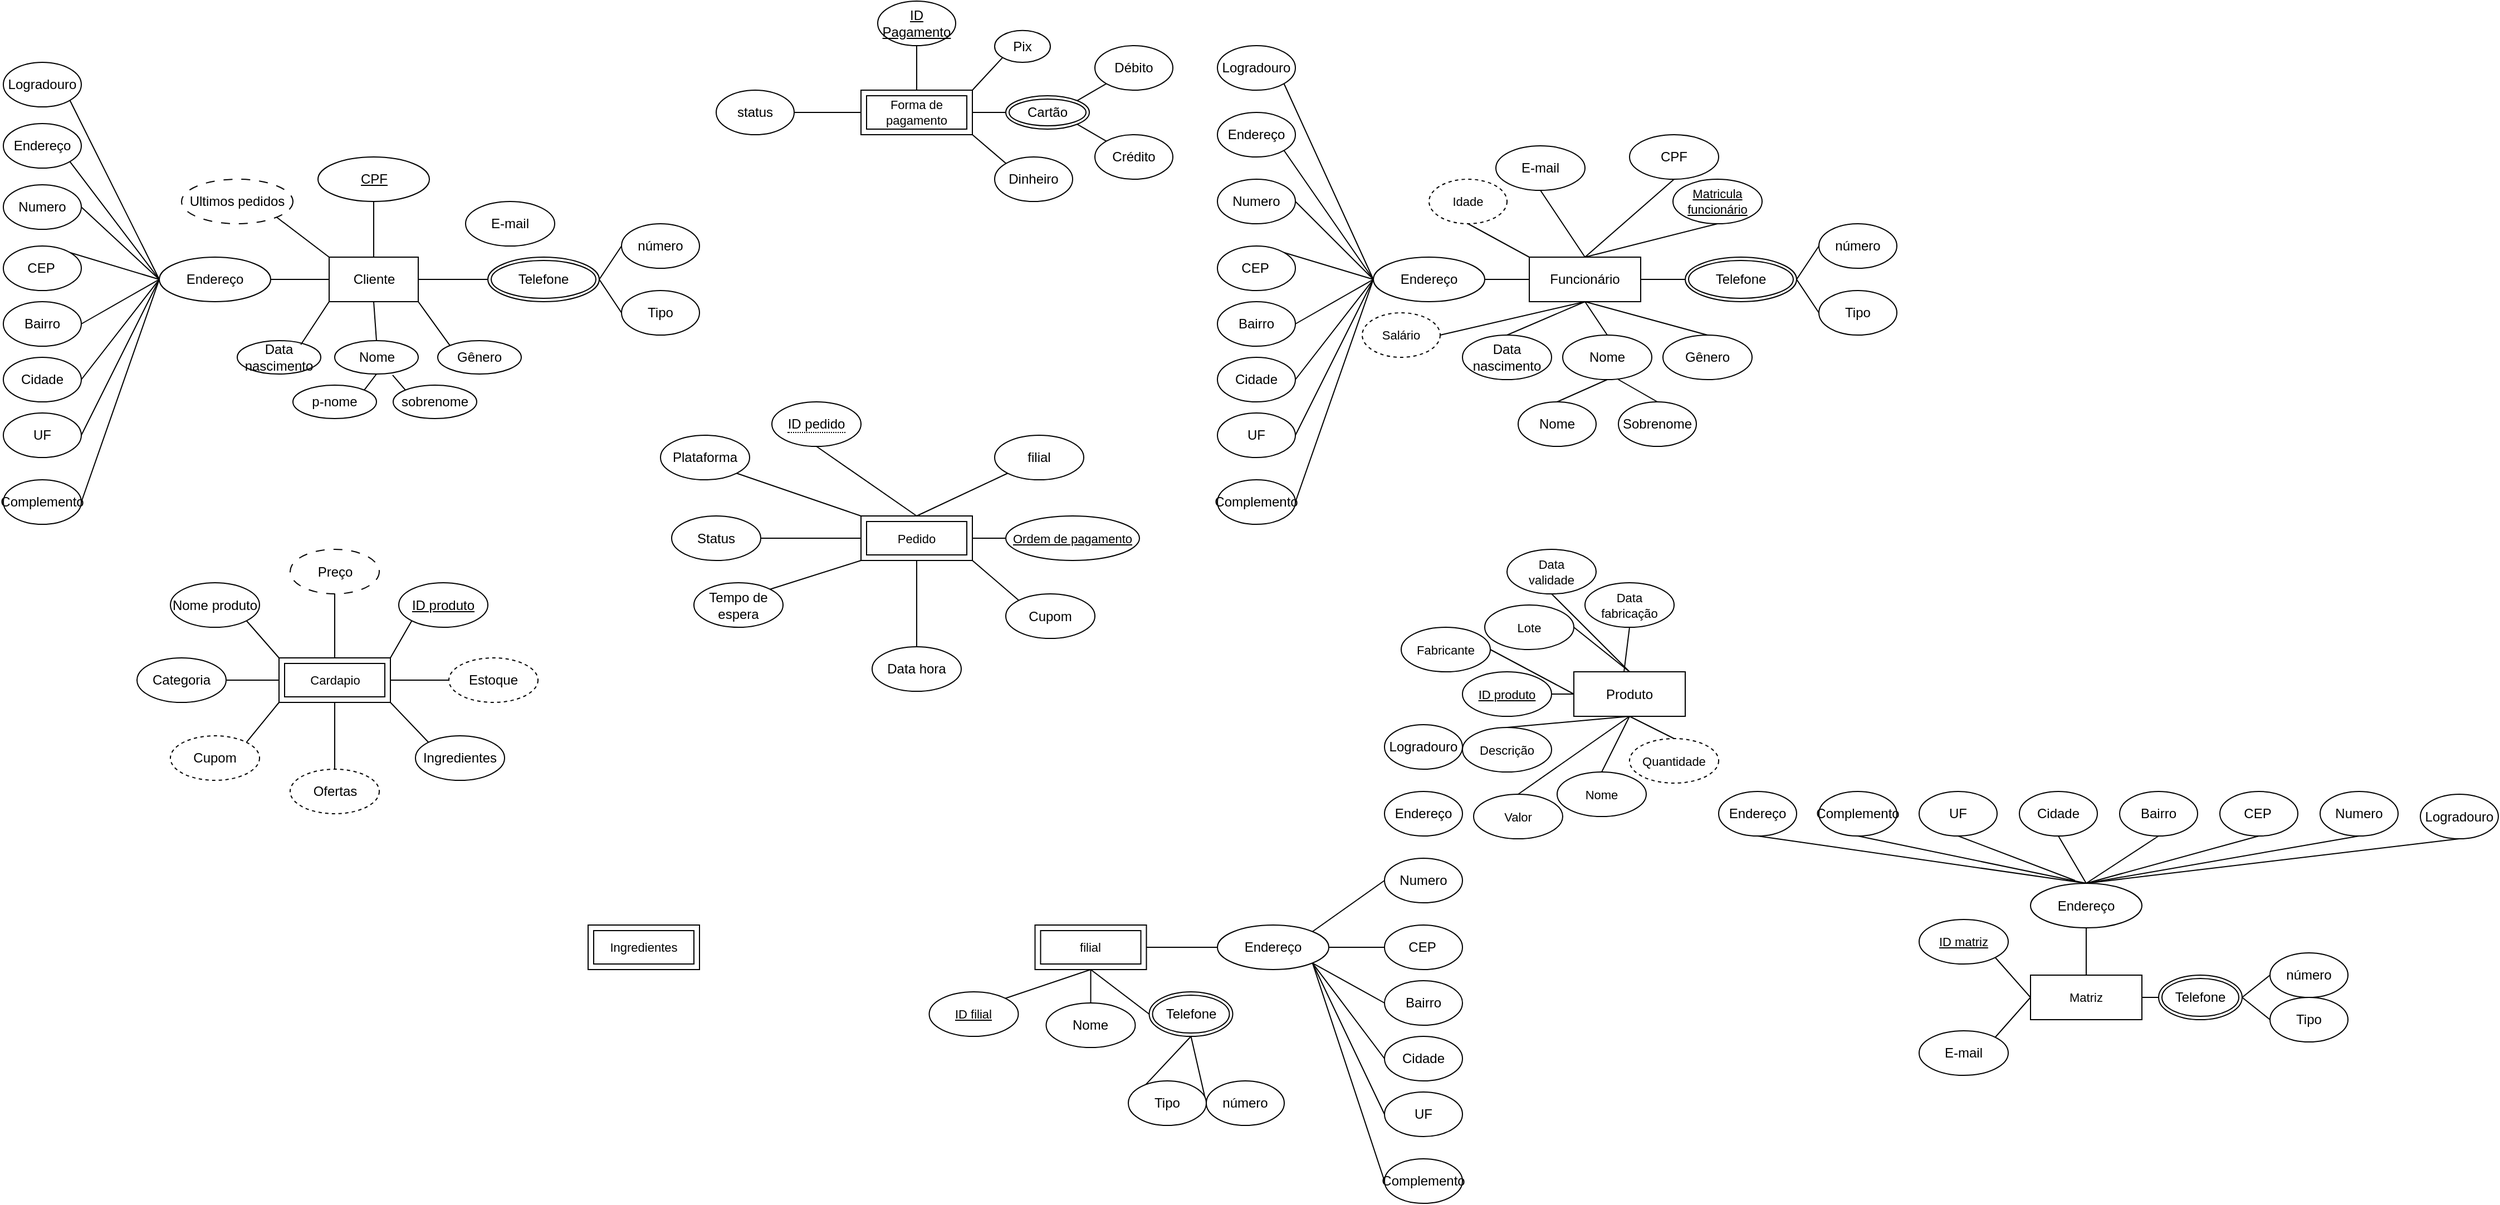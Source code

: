 <mxfile version="28.1.2">
  <diagram name="Page-1" id="07_Cr1dxQxRyA86i2ac4">
    <mxGraphModel dx="1820" dy="1676" grid="1" gridSize="10" guides="1" tooltips="1" connect="1" arrows="1" fold="1" page="1" pageScale="1" pageWidth="850" pageHeight="1100" math="0" shadow="0">
      <root>
        <mxCell id="0" />
        <mxCell id="1" parent="0" />
        <mxCell id="hABfz87trd2NjsI--mRl-4" style="rounded=0;orthogonalLoop=1;jettySize=auto;html=1;exitX=0.5;exitY=1;exitDx=0;exitDy=0;entryX=0.5;entryY=0;entryDx=0;entryDy=0;endArrow=none;endFill=0;" edge="1" parent="1" source="hABfz87trd2NjsI--mRl-1" target="hABfz87trd2NjsI--mRl-2">
          <mxGeometry relative="1" as="geometry" />
        </mxCell>
        <mxCell id="hABfz87trd2NjsI--mRl-9" style="edgeStyle=none;shape=connector;rounded=0;orthogonalLoop=1;jettySize=auto;html=1;exitX=1;exitY=1;exitDx=0;exitDy=0;entryX=0;entryY=0;entryDx=0;entryDy=0;strokeColor=default;align=center;verticalAlign=middle;fontFamily=Helvetica;fontSize=11;fontColor=default;labelBackgroundColor=default;endArrow=none;endFill=0;" edge="1" parent="1" source="hABfz87trd2NjsI--mRl-1" target="hABfz87trd2NjsI--mRl-7">
          <mxGeometry relative="1" as="geometry" />
        </mxCell>
        <mxCell id="hABfz87trd2NjsI--mRl-58" style="edgeStyle=none;shape=connector;rounded=0;orthogonalLoop=1;jettySize=auto;html=1;exitX=1;exitY=0.5;exitDx=0;exitDy=0;entryX=0;entryY=0.5;entryDx=0;entryDy=0;strokeColor=default;align=center;verticalAlign=middle;fontFamily=Helvetica;fontSize=11;fontColor=default;labelBackgroundColor=default;endArrow=none;endFill=0;" edge="1" parent="1" source="hABfz87trd2NjsI--mRl-1" target="hABfz87trd2NjsI--mRl-52">
          <mxGeometry relative="1" as="geometry" />
        </mxCell>
        <mxCell id="hABfz87trd2NjsI--mRl-62" style="edgeStyle=none;shape=connector;rounded=0;orthogonalLoop=1;jettySize=auto;html=1;exitX=0;exitY=0;exitDx=0;exitDy=0;entryX=1;entryY=1;entryDx=0;entryDy=0;strokeColor=default;align=center;verticalAlign=middle;fontFamily=Helvetica;fontSize=11;fontColor=default;labelBackgroundColor=default;endArrow=none;endFill=0;" edge="1" parent="1" source="hABfz87trd2NjsI--mRl-1" target="hABfz87trd2NjsI--mRl-61">
          <mxGeometry relative="1" as="geometry" />
        </mxCell>
        <mxCell id="hABfz87trd2NjsI--mRl-1" value="Cliente" style="rounded=0;whiteSpace=wrap;html=1;" vertex="1" parent="1">
          <mxGeometry x="232.5" y="130" width="80" height="40" as="geometry" />
        </mxCell>
        <mxCell id="hABfz87trd2NjsI--mRl-2" value="Nome" style="ellipse;whiteSpace=wrap;html=1;" vertex="1" parent="1">
          <mxGeometry x="237.5" y="205" width="75" height="30" as="geometry" />
        </mxCell>
        <mxCell id="hABfz87trd2NjsI--mRl-6" value="Data nascimento" style="ellipse;whiteSpace=wrap;html=1;" vertex="1" parent="1">
          <mxGeometry x="150" y="205" width="75" height="30" as="geometry" />
        </mxCell>
        <mxCell id="hABfz87trd2NjsI--mRl-7" value="Gênero" style="ellipse;whiteSpace=wrap;html=1;" vertex="1" parent="1">
          <mxGeometry x="330" y="205" width="75" height="30" as="geometry" />
        </mxCell>
        <mxCell id="hABfz87trd2NjsI--mRl-8" style="edgeStyle=none;shape=connector;rounded=0;orthogonalLoop=1;jettySize=auto;html=1;exitX=0;exitY=1;exitDx=0;exitDy=0;entryX=0.761;entryY=0.122;entryDx=0;entryDy=0;entryPerimeter=0;strokeColor=default;align=center;verticalAlign=middle;fontFamily=Helvetica;fontSize=11;fontColor=default;labelBackgroundColor=default;endArrow=none;endFill=0;" edge="1" parent="1" source="hABfz87trd2NjsI--mRl-1" target="hABfz87trd2NjsI--mRl-6">
          <mxGeometry relative="1" as="geometry" />
        </mxCell>
        <mxCell id="hABfz87trd2NjsI--mRl-14" style="edgeStyle=none;shape=connector;rounded=0;orthogonalLoop=1;jettySize=auto;html=1;exitX=1;exitY=0;exitDx=0;exitDy=0;entryX=0.5;entryY=1;entryDx=0;entryDy=0;strokeColor=default;align=center;verticalAlign=middle;fontFamily=Helvetica;fontSize=11;fontColor=default;labelBackgroundColor=default;endArrow=none;endFill=0;" edge="1" parent="1" source="hABfz87trd2NjsI--mRl-11" target="hABfz87trd2NjsI--mRl-2">
          <mxGeometry relative="1" as="geometry" />
        </mxCell>
        <mxCell id="hABfz87trd2NjsI--mRl-11" value="p-nome" style="ellipse;whiteSpace=wrap;html=1;" vertex="1" parent="1">
          <mxGeometry x="200" y="245" width="75" height="30" as="geometry" />
        </mxCell>
        <mxCell id="hABfz87trd2NjsI--mRl-12" value="sobrenome" style="ellipse;whiteSpace=wrap;html=1;" vertex="1" parent="1">
          <mxGeometry x="290" y="245" width="75" height="30" as="geometry" />
        </mxCell>
        <mxCell id="hABfz87trd2NjsI--mRl-13" style="edgeStyle=none;shape=connector;rounded=0;orthogonalLoop=1;jettySize=auto;html=1;exitX=0;exitY=0;exitDx=0;exitDy=0;entryX=0.693;entryY=1.03;entryDx=0;entryDy=0;entryPerimeter=0;strokeColor=default;align=center;verticalAlign=middle;fontFamily=Helvetica;fontSize=11;fontColor=default;labelBackgroundColor=default;endArrow=none;endFill=0;" edge="1" parent="1" source="hABfz87trd2NjsI--mRl-12" target="hABfz87trd2NjsI--mRl-2">
          <mxGeometry relative="1" as="geometry" />
        </mxCell>
        <mxCell id="hABfz87trd2NjsI--mRl-33" style="edgeStyle=none;shape=connector;rounded=0;orthogonalLoop=1;jettySize=auto;html=1;exitX=1;exitY=0.5;exitDx=0;exitDy=0;entryX=0;entryY=0.5;entryDx=0;entryDy=0;strokeColor=default;align=center;verticalAlign=middle;fontFamily=Helvetica;fontSize=11;fontColor=default;labelBackgroundColor=default;endArrow=none;endFill=0;" edge="1" parent="1" source="hABfz87trd2NjsI--mRl-15" target="hABfz87trd2NjsI--mRl-1">
          <mxGeometry relative="1" as="geometry" />
        </mxCell>
        <mxCell id="hABfz87trd2NjsI--mRl-15" value="Endereço" style="ellipse;whiteSpace=wrap;html=1;align=center;" vertex="1" parent="1">
          <mxGeometry x="80" y="130" width="100" height="40" as="geometry" />
        </mxCell>
        <mxCell id="hABfz87trd2NjsI--mRl-16" style="edgeStyle=none;shape=connector;rounded=0;orthogonalLoop=1;jettySize=auto;html=1;exitX=1;exitY=1;exitDx=0;exitDy=0;entryX=0;entryY=0.5;entryDx=0;entryDy=0;align=center;verticalAlign=middle;fontFamily=Helvetica;fontSize=11;fontColor=default;labelBackgroundColor=default;endArrow=none;endFill=0;" edge="1" parent="1" source="hABfz87trd2NjsI--mRl-17" target="hABfz87trd2NjsI--mRl-15">
          <mxGeometry relative="1" as="geometry" />
        </mxCell>
        <mxCell id="hABfz87trd2NjsI--mRl-17" value="Logradouro" style="ellipse;whiteSpace=wrap;html=1;align=center;" vertex="1" parent="1">
          <mxGeometry x="-60" y="-45" width="70" height="40" as="geometry" />
        </mxCell>
        <mxCell id="hABfz87trd2NjsI--mRl-18" style="edgeStyle=none;shape=connector;rounded=0;orthogonalLoop=1;jettySize=auto;html=1;exitX=1;exitY=1;exitDx=0;exitDy=0;align=center;verticalAlign=middle;fontFamily=Helvetica;fontSize=11;fontColor=default;labelBackgroundColor=default;endArrow=none;endFill=0;" edge="1" parent="1" source="hABfz87trd2NjsI--mRl-19">
          <mxGeometry relative="1" as="geometry">
            <mxPoint x="80" y="150" as="targetPoint" />
          </mxGeometry>
        </mxCell>
        <mxCell id="hABfz87trd2NjsI--mRl-19" value="Endereço" style="ellipse;whiteSpace=wrap;html=1;align=center;" vertex="1" parent="1">
          <mxGeometry x="-60" y="10" width="70" height="40" as="geometry" />
        </mxCell>
        <mxCell id="hABfz87trd2NjsI--mRl-20" style="edgeStyle=none;shape=connector;rounded=0;orthogonalLoop=1;jettySize=auto;html=1;exitX=1;exitY=0.5;exitDx=0;exitDy=0;entryX=0;entryY=0.5;entryDx=0;entryDy=0;align=center;verticalAlign=middle;fontFamily=Helvetica;fontSize=11;fontColor=default;labelBackgroundColor=default;endArrow=none;endFill=0;" edge="1" parent="1" source="hABfz87trd2NjsI--mRl-21" target="hABfz87trd2NjsI--mRl-15">
          <mxGeometry relative="1" as="geometry" />
        </mxCell>
        <mxCell id="hABfz87trd2NjsI--mRl-21" value="Numero" style="ellipse;whiteSpace=wrap;html=1;align=center;" vertex="1" parent="1">
          <mxGeometry x="-60" y="65" width="70" height="40" as="geometry" />
        </mxCell>
        <mxCell id="hABfz87trd2NjsI--mRl-22" style="edgeStyle=none;shape=connector;rounded=0;orthogonalLoop=1;jettySize=auto;html=1;exitX=1;exitY=0;exitDx=0;exitDy=0;entryX=0;entryY=0.5;entryDx=0;entryDy=0;align=center;verticalAlign=middle;fontFamily=Helvetica;fontSize=11;fontColor=default;labelBackgroundColor=default;endArrow=none;endFill=0;" edge="1" parent="1" source="hABfz87trd2NjsI--mRl-23" target="hABfz87trd2NjsI--mRl-15">
          <mxGeometry relative="1" as="geometry" />
        </mxCell>
        <mxCell id="hABfz87trd2NjsI--mRl-23" value="CEP&lt;span style=&quot;white-space: pre;&quot;&gt;&#x9;&lt;/span&gt;" style="ellipse;whiteSpace=wrap;html=1;align=center;" vertex="1" parent="1">
          <mxGeometry x="-60" y="120" width="70" height="40" as="geometry" />
        </mxCell>
        <mxCell id="hABfz87trd2NjsI--mRl-24" style="edgeStyle=none;shape=connector;rounded=0;orthogonalLoop=1;jettySize=auto;html=1;exitX=1;exitY=0.5;exitDx=0;exitDy=0;align=center;verticalAlign=middle;fontFamily=Helvetica;fontSize=11;fontColor=default;labelBackgroundColor=default;endArrow=none;endFill=0;" edge="1" parent="1" source="hABfz87trd2NjsI--mRl-25">
          <mxGeometry relative="1" as="geometry">
            <mxPoint x="80" y="150" as="targetPoint" />
          </mxGeometry>
        </mxCell>
        <mxCell id="hABfz87trd2NjsI--mRl-25" value="Cidade" style="ellipse;whiteSpace=wrap;html=1;align=center;" vertex="1" parent="1">
          <mxGeometry x="-60" y="220" width="70" height="40" as="geometry" />
        </mxCell>
        <mxCell id="hABfz87trd2NjsI--mRl-26" style="edgeStyle=none;shape=connector;rounded=0;orthogonalLoop=1;jettySize=auto;html=1;exitX=1;exitY=0.5;exitDx=0;exitDy=0;align=center;verticalAlign=middle;fontFamily=Helvetica;fontSize=11;fontColor=default;labelBackgroundColor=default;endArrow=none;endFill=0;" edge="1" parent="1" source="hABfz87trd2NjsI--mRl-27">
          <mxGeometry relative="1" as="geometry">
            <mxPoint x="80" y="150" as="targetPoint" />
          </mxGeometry>
        </mxCell>
        <mxCell id="hABfz87trd2NjsI--mRl-27" value="Bairro" style="ellipse;whiteSpace=wrap;html=1;align=center;" vertex="1" parent="1">
          <mxGeometry x="-60" y="170" width="70" height="40" as="geometry" />
        </mxCell>
        <mxCell id="hABfz87trd2NjsI--mRl-28" style="edgeStyle=none;shape=connector;rounded=0;orthogonalLoop=1;jettySize=auto;html=1;exitX=1;exitY=0.5;exitDx=0;exitDy=0;align=center;verticalAlign=middle;fontFamily=Helvetica;fontSize=11;fontColor=default;labelBackgroundColor=default;endArrow=none;endFill=0;" edge="1" parent="1" source="hABfz87trd2NjsI--mRl-29">
          <mxGeometry relative="1" as="geometry">
            <mxPoint x="80" y="150" as="targetPoint" />
          </mxGeometry>
        </mxCell>
        <mxCell id="hABfz87trd2NjsI--mRl-29" value="UF" style="ellipse;whiteSpace=wrap;html=1;align=center;" vertex="1" parent="1">
          <mxGeometry x="-60" y="270" width="70" height="40" as="geometry" />
        </mxCell>
        <mxCell id="hABfz87trd2NjsI--mRl-30" style="edgeStyle=none;shape=connector;rounded=0;orthogonalLoop=1;jettySize=auto;html=1;exitX=1;exitY=0.5;exitDx=0;exitDy=0;entryX=0;entryY=0.5;entryDx=0;entryDy=0;align=center;verticalAlign=middle;fontFamily=Helvetica;fontSize=11;fontColor=default;labelBackgroundColor=default;endArrow=none;endFill=0;" edge="1" parent="1" source="hABfz87trd2NjsI--mRl-31" target="hABfz87trd2NjsI--mRl-15">
          <mxGeometry relative="1" as="geometry" />
        </mxCell>
        <mxCell id="hABfz87trd2NjsI--mRl-31" value="Complemento" style="ellipse;whiteSpace=wrap;html=1;align=center;" vertex="1" parent="1">
          <mxGeometry x="-60" y="330" width="70" height="40" as="geometry" />
        </mxCell>
        <mxCell id="hABfz87trd2NjsI--mRl-32" style="edgeStyle=none;shape=connector;rounded=0;orthogonalLoop=1;jettySize=auto;html=1;exitX=0;exitY=0.5;exitDx=0;exitDy=0;align=center;verticalAlign=middle;fontFamily=Helvetica;fontSize=11;fontColor=default;labelBackgroundColor=default;endArrow=none;endFill=0;" edge="1" parent="1" source="hABfz87trd2NjsI--mRl-19" target="hABfz87trd2NjsI--mRl-19">
          <mxGeometry relative="1" as="geometry" />
        </mxCell>
        <mxCell id="hABfz87trd2NjsI--mRl-52" value="Telefone" style="ellipse;shape=doubleEllipse;margin=3;whiteSpace=wrap;html=1;align=center;labelBackgroundColor=none;" vertex="1" parent="1">
          <mxGeometry x="375" y="130" width="100" height="40" as="geometry" />
        </mxCell>
        <mxCell id="hABfz87trd2NjsI--mRl-53" style="edgeStyle=none;shape=connector;rounded=0;orthogonalLoop=1;jettySize=auto;html=1;exitX=0;exitY=0.5;exitDx=0;exitDy=0;entryX=1;entryY=0.5;entryDx=0;entryDy=0;align=center;verticalAlign=middle;fontFamily=Helvetica;fontSize=11;fontColor=default;labelBackgroundColor=none;endArrow=none;endFill=0;" edge="1" parent="1" source="hABfz87trd2NjsI--mRl-54" target="hABfz87trd2NjsI--mRl-52">
          <mxGeometry relative="1" as="geometry" />
        </mxCell>
        <mxCell id="hABfz87trd2NjsI--mRl-54" value="número" style="ellipse;whiteSpace=wrap;html=1;align=center;labelBackgroundColor=none;" vertex="1" parent="1">
          <mxGeometry x="495" y="100" width="70" height="40" as="geometry" />
        </mxCell>
        <mxCell id="hABfz87trd2NjsI--mRl-55" style="edgeStyle=none;shape=connector;rounded=0;orthogonalLoop=1;jettySize=auto;html=1;exitX=0;exitY=0.5;exitDx=0;exitDy=0;entryX=1;entryY=0.5;entryDx=0;entryDy=0;align=center;verticalAlign=middle;fontFamily=Helvetica;fontSize=11;fontColor=default;labelBackgroundColor=none;endArrow=none;endFill=0;" edge="1" parent="1" source="hABfz87trd2NjsI--mRl-56" target="hABfz87trd2NjsI--mRl-52">
          <mxGeometry relative="1" as="geometry" />
        </mxCell>
        <mxCell id="hABfz87trd2NjsI--mRl-56" value="Tipo" style="ellipse;whiteSpace=wrap;html=1;align=center;labelBackgroundColor=none;" vertex="1" parent="1">
          <mxGeometry x="495" y="160" width="70" height="40" as="geometry" />
        </mxCell>
        <mxCell id="hABfz87trd2NjsI--mRl-57" value="E-mail" style="ellipse;whiteSpace=wrap;html=1;align=center;labelBackgroundColor=none;" vertex="1" parent="1">
          <mxGeometry x="355" y="80" width="80" height="40" as="geometry" />
        </mxCell>
        <mxCell id="hABfz87trd2NjsI--mRl-297" value="" style="edgeStyle=none;shape=connector;rounded=0;orthogonalLoop=1;jettySize=auto;html=1;strokeColor=default;align=center;verticalAlign=middle;fontFamily=Helvetica;fontSize=11;fontColor=default;labelBackgroundColor=default;endArrow=none;endFill=0;" edge="1" parent="1" source="hABfz87trd2NjsI--mRl-60" target="hABfz87trd2NjsI--mRl-1">
          <mxGeometry relative="1" as="geometry" />
        </mxCell>
        <mxCell id="hABfz87trd2NjsI--mRl-60" value="CPF" style="ellipse;whiteSpace=wrap;html=1;align=center;fontStyle=4" vertex="1" parent="1">
          <mxGeometry x="222.5" y="40" width="100" height="40" as="geometry" />
        </mxCell>
        <mxCell id="hABfz87trd2NjsI--mRl-61" value="Ultimos pedidos" style="ellipse;whiteSpace=wrap;html=1;align=center;dashed=1;dashPattern=8 8;" vertex="1" parent="1">
          <mxGeometry x="100" y="60" width="100" height="40" as="geometry" />
        </mxCell>
        <mxCell id="hABfz87trd2NjsI--mRl-63" value="Pedido" style="shape=ext;margin=3;double=1;whiteSpace=wrap;html=1;align=center;fontFamily=Helvetica;fontSize=11;labelBackgroundColor=none;" vertex="1" parent="1">
          <mxGeometry x="710" y="362.5" width="100" height="40" as="geometry" />
        </mxCell>
        <mxCell id="hABfz87trd2NjsI--mRl-68" style="edgeStyle=none;shape=connector;rounded=0;orthogonalLoop=1;jettySize=auto;html=1;exitX=1;exitY=0.5;exitDx=0;exitDy=0;entryX=0;entryY=0.5;entryDx=0;entryDy=0;align=center;verticalAlign=middle;fontFamily=Helvetica;fontSize=11;fontColor=default;labelBackgroundColor=none;endArrow=none;endFill=0;" edge="1" parent="1" source="hABfz87trd2NjsI--mRl-69" target="hABfz87trd2NjsI--mRl-63">
          <mxGeometry relative="1" as="geometry" />
        </mxCell>
        <mxCell id="hABfz87trd2NjsI--mRl-69" value="Status" style="ellipse;whiteSpace=wrap;html=1;align=center;labelBackgroundColor=none;" vertex="1" parent="1">
          <mxGeometry x="540" y="362.5" width="80" height="40" as="geometry" />
        </mxCell>
        <mxCell id="hABfz87trd2NjsI--mRl-70" style="edgeStyle=none;shape=connector;rounded=0;orthogonalLoop=1;jettySize=auto;html=1;exitX=0;exitY=0.5;exitDx=0;exitDy=0;entryX=1;entryY=0.5;entryDx=0;entryDy=0;align=center;verticalAlign=middle;fontFamily=Helvetica;fontSize=11;fontColor=default;labelBackgroundColor=none;endArrow=none;endFill=0;" edge="1" parent="1" source="hABfz87trd2NjsI--mRl-71" target="hABfz87trd2NjsI--mRl-63">
          <mxGeometry relative="1" as="geometry" />
        </mxCell>
        <mxCell id="hABfz87trd2NjsI--mRl-71" value="Ordem de pagamento" style="ellipse;whiteSpace=wrap;html=1;align=center;fontStyle=4;fontFamily=Helvetica;fontSize=11;labelBackgroundColor=none;" vertex="1" parent="1">
          <mxGeometry x="840" y="362.5" width="120" height="40" as="geometry" />
        </mxCell>
        <mxCell id="hABfz87trd2NjsI--mRl-72" style="edgeStyle=none;shape=connector;rounded=0;orthogonalLoop=1;jettySize=auto;html=1;exitX=0.5;exitY=1;exitDx=0;exitDy=0;entryX=0.5;entryY=0;entryDx=0;entryDy=0;align=center;verticalAlign=middle;fontFamily=Helvetica;fontSize=11;fontColor=default;labelBackgroundColor=none;endArrow=none;endFill=0;" edge="1" parent="1" source="hABfz87trd2NjsI--mRl-73" target="hABfz87trd2NjsI--mRl-63">
          <mxGeometry relative="1" as="geometry" />
        </mxCell>
        <mxCell id="hABfz87trd2NjsI--mRl-73" value="&lt;span style=&quot;border-bottom: 1px dotted&quot;&gt;ID pedido&lt;/span&gt;" style="ellipse;whiteSpace=wrap;html=1;align=center;labelBackgroundColor=none;" vertex="1" parent="1">
          <mxGeometry x="630" y="260" width="80" height="40" as="geometry" />
        </mxCell>
        <mxCell id="hABfz87trd2NjsI--mRl-74" style="edgeStyle=none;shape=connector;rounded=0;orthogonalLoop=1;jettySize=auto;html=1;exitX=0.5;exitY=0;exitDx=0;exitDy=0;entryX=0.5;entryY=1;entryDx=0;entryDy=0;align=center;verticalAlign=middle;fontFamily=Helvetica;fontSize=11;fontColor=default;labelBackgroundColor=none;endArrow=none;endFill=0;" edge="1" parent="1" source="hABfz87trd2NjsI--mRl-75" target="hABfz87trd2NjsI--mRl-63">
          <mxGeometry relative="1" as="geometry" />
        </mxCell>
        <mxCell id="hABfz87trd2NjsI--mRl-75" value="Data hora" style="ellipse;whiteSpace=wrap;html=1;align=center;labelBackgroundColor=none;" vertex="1" parent="1">
          <mxGeometry x="720" y="480" width="80" height="40" as="geometry" />
        </mxCell>
        <mxCell id="hABfz87trd2NjsI--mRl-92" style="edgeStyle=none;shape=connector;rounded=0;orthogonalLoop=1;jettySize=auto;html=1;exitX=0;exitY=0;exitDx=0;exitDy=0;entryX=1;entryY=1;entryDx=0;entryDy=0;strokeColor=default;align=center;verticalAlign=middle;fontFamily=Helvetica;fontSize=11;fontColor=default;labelBackgroundColor=default;endArrow=none;endFill=0;" edge="1" parent="1" source="hABfz87trd2NjsI--mRl-91" target="hABfz87trd2NjsI--mRl-63">
          <mxGeometry relative="1" as="geometry" />
        </mxCell>
        <mxCell id="hABfz87trd2NjsI--mRl-91" value="Cupom" style="ellipse;whiteSpace=wrap;html=1;align=center;labelBackgroundColor=none;" vertex="1" parent="1">
          <mxGeometry x="840" y="432.5" width="80" height="40" as="geometry" />
        </mxCell>
        <mxCell id="hABfz87trd2NjsI--mRl-95" style="edgeStyle=none;shape=connector;rounded=0;orthogonalLoop=1;jettySize=auto;html=1;exitX=1;exitY=0;exitDx=0;exitDy=0;entryX=0;entryY=1;entryDx=0;entryDy=0;strokeColor=default;align=center;verticalAlign=middle;fontFamily=Helvetica;fontSize=11;fontColor=default;labelBackgroundColor=default;endArrow=none;endFill=0;" edge="1" parent="1" source="hABfz87trd2NjsI--mRl-94" target="hABfz87trd2NjsI--mRl-63">
          <mxGeometry relative="1" as="geometry" />
        </mxCell>
        <mxCell id="hABfz87trd2NjsI--mRl-94" value="Tempo de espera" style="ellipse;whiteSpace=wrap;html=1;align=center;labelBackgroundColor=none;" vertex="1" parent="1">
          <mxGeometry x="560" y="422.5" width="80" height="40" as="geometry" />
        </mxCell>
        <mxCell id="hABfz87trd2NjsI--mRl-101" style="edgeStyle=none;shape=connector;rounded=0;orthogonalLoop=1;jettySize=auto;html=1;exitX=1;exitY=1;exitDx=0;exitDy=0;entryX=0;entryY=0;entryDx=0;entryDy=0;strokeColor=default;align=center;verticalAlign=middle;fontFamily=Helvetica;fontSize=11;fontColor=default;labelBackgroundColor=default;endArrow=none;endFill=0;" edge="1" parent="1" source="hABfz87trd2NjsI--mRl-99" target="hABfz87trd2NjsI--mRl-63">
          <mxGeometry relative="1" as="geometry" />
        </mxCell>
        <mxCell id="hABfz87trd2NjsI--mRl-99" value="Plataforma" style="ellipse;whiteSpace=wrap;html=1;align=center;labelBackgroundColor=none;" vertex="1" parent="1">
          <mxGeometry x="530" y="290" width="80" height="40" as="geometry" />
        </mxCell>
        <mxCell id="hABfz87trd2NjsI--mRl-102" value="Funcionário" style="whiteSpace=wrap;html=1;align=center;" vertex="1" parent="1">
          <mxGeometry x="1310" y="130" width="100" height="40" as="geometry" />
        </mxCell>
        <mxCell id="hABfz87trd2NjsI--mRl-103" style="edgeStyle=none;shape=connector;rounded=0;orthogonalLoop=1;jettySize=auto;html=1;exitX=0.5;exitY=1;exitDx=0;exitDy=0;entryX=0.5;entryY=0;entryDx=0;entryDy=0;align=center;verticalAlign=middle;fontFamily=Helvetica;fontSize=11;fontColor=default;labelBackgroundColor=none;endArrow=none;endFill=0;" edge="1" parent="1" source="hABfz87trd2NjsI--mRl-104" target="hABfz87trd2NjsI--mRl-102">
          <mxGeometry relative="1" as="geometry" />
        </mxCell>
        <mxCell id="hABfz87trd2NjsI--mRl-104" value="Matricula&lt;div&gt;funcionário&lt;/div&gt;" style="ellipse;whiteSpace=wrap;html=1;align=center;fontStyle=4;fontFamily=Helvetica;fontSize=11;labelBackgroundColor=none;" vertex="1" parent="1">
          <mxGeometry x="1439" y="60" width="80" height="40" as="geometry" />
        </mxCell>
        <mxCell id="hABfz87trd2NjsI--mRl-105" style="edgeStyle=none;shape=connector;rounded=0;orthogonalLoop=1;jettySize=auto;html=1;exitX=1;exitY=0.5;exitDx=0;exitDy=0;entryX=0;entryY=0.5;entryDx=0;entryDy=0;align=center;verticalAlign=middle;fontFamily=Helvetica;fontSize=11;fontColor=default;labelBackgroundColor=none;endArrow=none;endFill=0;" edge="1" parent="1" source="hABfz87trd2NjsI--mRl-106" target="hABfz87trd2NjsI--mRl-102">
          <mxGeometry relative="1" as="geometry" />
        </mxCell>
        <mxCell id="hABfz87trd2NjsI--mRl-106" value="Endereço" style="ellipse;whiteSpace=wrap;html=1;align=center;labelBackgroundColor=none;" vertex="1" parent="1">
          <mxGeometry x="1170" y="130" width="100" height="40" as="geometry" />
        </mxCell>
        <mxCell id="hABfz87trd2NjsI--mRl-107" style="edgeStyle=none;shape=connector;rounded=0;orthogonalLoop=1;jettySize=auto;html=1;exitX=1;exitY=1;exitDx=0;exitDy=0;entryX=0;entryY=0.5;entryDx=0;entryDy=0;align=center;verticalAlign=middle;fontFamily=Helvetica;fontSize=11;fontColor=default;labelBackgroundColor=none;endArrow=none;endFill=0;" edge="1" parent="1" source="hABfz87trd2NjsI--mRl-108" target="hABfz87trd2NjsI--mRl-106">
          <mxGeometry relative="1" as="geometry" />
        </mxCell>
        <mxCell id="hABfz87trd2NjsI--mRl-108" value="Logradouro" style="ellipse;whiteSpace=wrap;html=1;align=center;labelBackgroundColor=none;" vertex="1" parent="1">
          <mxGeometry x="1030" y="-60" width="70" height="40" as="geometry" />
        </mxCell>
        <mxCell id="hABfz87trd2NjsI--mRl-109" style="edgeStyle=none;shape=connector;rounded=0;orthogonalLoop=1;jettySize=auto;html=1;exitX=1;exitY=1;exitDx=0;exitDy=0;align=center;verticalAlign=middle;fontFamily=Helvetica;fontSize=11;fontColor=default;labelBackgroundColor=none;endArrow=none;endFill=0;" edge="1" parent="1" source="hABfz87trd2NjsI--mRl-110">
          <mxGeometry relative="1" as="geometry">
            <mxPoint x="1170" y="150" as="targetPoint" />
          </mxGeometry>
        </mxCell>
        <mxCell id="hABfz87trd2NjsI--mRl-110" value="Endereço" style="ellipse;whiteSpace=wrap;html=1;align=center;labelBackgroundColor=none;" vertex="1" parent="1">
          <mxGeometry x="1030" width="70" height="40" as="geometry" />
        </mxCell>
        <mxCell id="hABfz87trd2NjsI--mRl-111" style="edgeStyle=none;shape=connector;rounded=0;orthogonalLoop=1;jettySize=auto;html=1;exitX=1;exitY=0.5;exitDx=0;exitDy=0;entryX=0;entryY=0.5;entryDx=0;entryDy=0;align=center;verticalAlign=middle;fontFamily=Helvetica;fontSize=11;fontColor=default;labelBackgroundColor=none;endArrow=none;endFill=0;" edge="1" parent="1" source="hABfz87trd2NjsI--mRl-112" target="hABfz87trd2NjsI--mRl-106">
          <mxGeometry relative="1" as="geometry" />
        </mxCell>
        <mxCell id="hABfz87trd2NjsI--mRl-112" value="Numero" style="ellipse;whiteSpace=wrap;html=1;align=center;labelBackgroundColor=none;" vertex="1" parent="1">
          <mxGeometry x="1030" y="60" width="70" height="40" as="geometry" />
        </mxCell>
        <mxCell id="hABfz87trd2NjsI--mRl-113" style="edgeStyle=none;shape=connector;rounded=0;orthogonalLoop=1;jettySize=auto;html=1;exitX=1;exitY=0;exitDx=0;exitDy=0;entryX=0;entryY=0.5;entryDx=0;entryDy=0;align=center;verticalAlign=middle;fontFamily=Helvetica;fontSize=11;fontColor=default;labelBackgroundColor=none;endArrow=none;endFill=0;" edge="1" parent="1" source="hABfz87trd2NjsI--mRl-114" target="hABfz87trd2NjsI--mRl-106">
          <mxGeometry relative="1" as="geometry" />
        </mxCell>
        <mxCell id="hABfz87trd2NjsI--mRl-114" value="CEP&lt;span style=&quot;white-space: pre;&quot;&gt;&#x9;&lt;/span&gt;" style="ellipse;whiteSpace=wrap;html=1;align=center;labelBackgroundColor=none;" vertex="1" parent="1">
          <mxGeometry x="1030" y="120" width="70" height="40" as="geometry" />
        </mxCell>
        <mxCell id="hABfz87trd2NjsI--mRl-115" style="edgeStyle=none;shape=connector;rounded=0;orthogonalLoop=1;jettySize=auto;html=1;exitX=1;exitY=0.5;exitDx=0;exitDy=0;align=center;verticalAlign=middle;fontFamily=Helvetica;fontSize=11;fontColor=default;labelBackgroundColor=none;endArrow=none;endFill=0;" edge="1" parent="1" source="hABfz87trd2NjsI--mRl-116">
          <mxGeometry relative="1" as="geometry">
            <mxPoint x="1170" y="150" as="targetPoint" />
          </mxGeometry>
        </mxCell>
        <mxCell id="hABfz87trd2NjsI--mRl-116" value="Cidade" style="ellipse;whiteSpace=wrap;html=1;align=center;labelBackgroundColor=none;" vertex="1" parent="1">
          <mxGeometry x="1030" y="220" width="70" height="40" as="geometry" />
        </mxCell>
        <mxCell id="hABfz87trd2NjsI--mRl-117" style="edgeStyle=none;shape=connector;rounded=0;orthogonalLoop=1;jettySize=auto;html=1;exitX=1;exitY=0.5;exitDx=0;exitDy=0;align=center;verticalAlign=middle;fontFamily=Helvetica;fontSize=11;fontColor=default;labelBackgroundColor=none;endArrow=none;endFill=0;" edge="1" parent="1" source="hABfz87trd2NjsI--mRl-118">
          <mxGeometry relative="1" as="geometry">
            <mxPoint x="1170" y="150" as="targetPoint" />
          </mxGeometry>
        </mxCell>
        <mxCell id="hABfz87trd2NjsI--mRl-118" value="Bairro" style="ellipse;whiteSpace=wrap;html=1;align=center;labelBackgroundColor=none;" vertex="1" parent="1">
          <mxGeometry x="1030" y="170" width="70" height="40" as="geometry" />
        </mxCell>
        <mxCell id="hABfz87trd2NjsI--mRl-119" style="edgeStyle=none;shape=connector;rounded=0;orthogonalLoop=1;jettySize=auto;html=1;exitX=1;exitY=0.5;exitDx=0;exitDy=0;align=center;verticalAlign=middle;fontFamily=Helvetica;fontSize=11;fontColor=default;labelBackgroundColor=none;endArrow=none;endFill=0;" edge="1" parent="1" source="hABfz87trd2NjsI--mRl-120">
          <mxGeometry relative="1" as="geometry">
            <mxPoint x="1170" y="150" as="targetPoint" />
          </mxGeometry>
        </mxCell>
        <mxCell id="hABfz87trd2NjsI--mRl-120" value="UF" style="ellipse;whiteSpace=wrap;html=1;align=center;labelBackgroundColor=none;" vertex="1" parent="1">
          <mxGeometry x="1030" y="270" width="70" height="40" as="geometry" />
        </mxCell>
        <mxCell id="hABfz87trd2NjsI--mRl-121" style="edgeStyle=none;shape=connector;rounded=0;orthogonalLoop=1;jettySize=auto;html=1;exitX=1;exitY=0.5;exitDx=0;exitDy=0;entryX=0;entryY=0.5;entryDx=0;entryDy=0;align=center;verticalAlign=middle;fontFamily=Helvetica;fontSize=11;fontColor=default;labelBackgroundColor=none;endArrow=none;endFill=0;" edge="1" parent="1" source="hABfz87trd2NjsI--mRl-122" target="hABfz87trd2NjsI--mRl-106">
          <mxGeometry relative="1" as="geometry" />
        </mxCell>
        <mxCell id="hABfz87trd2NjsI--mRl-122" value="Complemento" style="ellipse;whiteSpace=wrap;html=1;align=center;labelBackgroundColor=none;" vertex="1" parent="1">
          <mxGeometry x="1030" y="330" width="70" height="40" as="geometry" />
        </mxCell>
        <mxCell id="hABfz87trd2NjsI--mRl-123" style="edgeStyle=none;shape=connector;rounded=0;orthogonalLoop=1;jettySize=auto;html=1;exitX=0;exitY=0.5;exitDx=0;exitDy=0;align=center;verticalAlign=middle;fontFamily=Helvetica;fontSize=11;fontColor=default;labelBackgroundColor=none;endArrow=none;endFill=0;" edge="1" parent="1" source="hABfz87trd2NjsI--mRl-110" target="hABfz87trd2NjsI--mRl-110">
          <mxGeometry relative="1" as="geometry" />
        </mxCell>
        <mxCell id="hABfz87trd2NjsI--mRl-124" style="edgeStyle=none;shape=connector;rounded=0;orthogonalLoop=1;jettySize=auto;html=1;exitX=0.5;exitY=0;exitDx=0;exitDy=0;entryX=0.5;entryY=1;entryDx=0;entryDy=0;align=center;verticalAlign=middle;fontFamily=Helvetica;fontSize=11;fontColor=default;labelBackgroundColor=none;endArrow=none;endFill=0;" edge="1" parent="1" source="hABfz87trd2NjsI--mRl-125" target="hABfz87trd2NjsI--mRl-102">
          <mxGeometry relative="1" as="geometry" />
        </mxCell>
        <mxCell id="hABfz87trd2NjsI--mRl-125" value="Nome" style="ellipse;whiteSpace=wrap;html=1;align=center;labelBackgroundColor=none;" vertex="1" parent="1">
          <mxGeometry x="1340" y="200" width="80" height="40" as="geometry" />
        </mxCell>
        <mxCell id="hABfz87trd2NjsI--mRl-126" style="edgeStyle=none;shape=connector;rounded=0;orthogonalLoop=1;jettySize=auto;html=1;exitX=0.5;exitY=0;exitDx=0;exitDy=0;align=center;verticalAlign=middle;fontFamily=Helvetica;fontSize=11;fontColor=default;labelBackgroundColor=none;endArrow=none;endFill=0;" edge="1" parent="1" source="hABfz87trd2NjsI--mRl-127">
          <mxGeometry relative="1" as="geometry">
            <mxPoint x="1360" y="170" as="targetPoint" />
          </mxGeometry>
        </mxCell>
        <mxCell id="hABfz87trd2NjsI--mRl-127" value="Gênero" style="ellipse;whiteSpace=wrap;html=1;align=center;labelBackgroundColor=none;" vertex="1" parent="1">
          <mxGeometry x="1430" y="200" width="80" height="40" as="geometry" />
        </mxCell>
        <mxCell id="hABfz87trd2NjsI--mRl-128" style="edgeStyle=none;shape=connector;rounded=0;orthogonalLoop=1;jettySize=auto;html=1;exitX=0.5;exitY=0;exitDx=0;exitDy=0;entryX=0.5;entryY=1;entryDx=0;entryDy=0;align=center;verticalAlign=middle;fontFamily=Helvetica;fontSize=11;fontColor=default;labelBackgroundColor=none;endArrow=none;endFill=0;" edge="1" parent="1" source="hABfz87trd2NjsI--mRl-129" target="hABfz87trd2NjsI--mRl-102">
          <mxGeometry relative="1" as="geometry" />
        </mxCell>
        <mxCell id="hABfz87trd2NjsI--mRl-129" value="Data nascimento" style="ellipse;whiteSpace=wrap;html=1;align=center;labelBackgroundColor=none;" vertex="1" parent="1">
          <mxGeometry x="1250" y="200" width="80" height="40" as="geometry" />
        </mxCell>
        <mxCell id="hABfz87trd2NjsI--mRl-130" style="edgeStyle=none;shape=connector;rounded=0;orthogonalLoop=1;jettySize=auto;html=1;exitX=0.5;exitY=0;exitDx=0;exitDy=0;entryX=0.5;entryY=1;entryDx=0;entryDy=0;align=center;verticalAlign=middle;fontFamily=Helvetica;fontSize=11;fontColor=default;labelBackgroundColor=none;endArrow=none;endFill=0;" edge="1" parent="1" source="hABfz87trd2NjsI--mRl-131" target="hABfz87trd2NjsI--mRl-125">
          <mxGeometry relative="1" as="geometry" />
        </mxCell>
        <mxCell id="hABfz87trd2NjsI--mRl-131" value="Nome" style="ellipse;whiteSpace=wrap;html=1;align=center;labelBackgroundColor=none;" vertex="1" parent="1">
          <mxGeometry x="1300" y="260" width="70" height="40" as="geometry" />
        </mxCell>
        <mxCell id="hABfz87trd2NjsI--mRl-132" style="edgeStyle=none;shape=connector;rounded=0;orthogonalLoop=1;jettySize=auto;html=1;exitX=0.5;exitY=0;exitDx=0;exitDy=0;align=center;verticalAlign=middle;fontFamily=Helvetica;fontSize=11;fontColor=default;labelBackgroundColor=none;endArrow=none;endFill=0;" edge="1" parent="1" source="hABfz87trd2NjsI--mRl-133">
          <mxGeometry relative="1" as="geometry">
            <mxPoint x="1390" y="240" as="targetPoint" />
          </mxGeometry>
        </mxCell>
        <mxCell id="hABfz87trd2NjsI--mRl-133" value="Sobrenome" style="ellipse;whiteSpace=wrap;html=1;align=center;labelBackgroundColor=none;" vertex="1" parent="1">
          <mxGeometry x="1390" y="260" width="70" height="40" as="geometry" />
        </mxCell>
        <mxCell id="hABfz87trd2NjsI--mRl-134" style="edgeStyle=none;shape=connector;rounded=0;orthogonalLoop=1;jettySize=auto;html=1;exitX=0;exitY=0.5;exitDx=0;exitDy=0;entryX=1;entryY=0.5;entryDx=0;entryDy=0;align=center;verticalAlign=middle;fontFamily=Helvetica;fontSize=11;fontColor=default;labelBackgroundColor=none;endArrow=none;endFill=0;" edge="1" parent="1" source="hABfz87trd2NjsI--mRl-135" target="hABfz87trd2NjsI--mRl-102">
          <mxGeometry relative="1" as="geometry" />
        </mxCell>
        <mxCell id="hABfz87trd2NjsI--mRl-135" value="Telefone" style="ellipse;shape=doubleEllipse;margin=3;whiteSpace=wrap;html=1;align=center;labelBackgroundColor=none;" vertex="1" parent="1">
          <mxGeometry x="1450" y="130" width="100" height="40" as="geometry" />
        </mxCell>
        <mxCell id="hABfz87trd2NjsI--mRl-136" style="edgeStyle=none;shape=connector;rounded=0;orthogonalLoop=1;jettySize=auto;html=1;exitX=0;exitY=0.5;exitDx=0;exitDy=0;entryX=1;entryY=0.5;entryDx=0;entryDy=0;align=center;verticalAlign=middle;fontFamily=Helvetica;fontSize=11;fontColor=default;labelBackgroundColor=none;endArrow=none;endFill=0;" edge="1" parent="1" source="hABfz87trd2NjsI--mRl-137" target="hABfz87trd2NjsI--mRl-135">
          <mxGeometry relative="1" as="geometry" />
        </mxCell>
        <mxCell id="hABfz87trd2NjsI--mRl-137" value="número" style="ellipse;whiteSpace=wrap;html=1;align=center;labelBackgroundColor=none;" vertex="1" parent="1">
          <mxGeometry x="1570" y="100" width="70" height="40" as="geometry" />
        </mxCell>
        <mxCell id="hABfz87trd2NjsI--mRl-138" style="edgeStyle=none;shape=connector;rounded=0;orthogonalLoop=1;jettySize=auto;html=1;exitX=0;exitY=0.5;exitDx=0;exitDy=0;entryX=1;entryY=0.5;entryDx=0;entryDy=0;align=center;verticalAlign=middle;fontFamily=Helvetica;fontSize=11;fontColor=default;labelBackgroundColor=none;endArrow=none;endFill=0;" edge="1" parent="1" source="hABfz87trd2NjsI--mRl-139" target="hABfz87trd2NjsI--mRl-135">
          <mxGeometry relative="1" as="geometry" />
        </mxCell>
        <mxCell id="hABfz87trd2NjsI--mRl-139" value="Tipo" style="ellipse;whiteSpace=wrap;html=1;align=center;labelBackgroundColor=none;" vertex="1" parent="1">
          <mxGeometry x="1570" y="160" width="70" height="40" as="geometry" />
        </mxCell>
        <mxCell id="hABfz87trd2NjsI--mRl-140" style="edgeStyle=none;shape=connector;rounded=0;orthogonalLoop=1;jettySize=auto;html=1;exitX=0.5;exitY=1;exitDx=0;exitDy=0;entryX=0.5;entryY=0;entryDx=0;entryDy=0;align=center;verticalAlign=middle;fontFamily=Helvetica;fontSize=11;fontColor=default;labelBackgroundColor=none;endArrow=none;endFill=0;" edge="1" parent="1" source="hABfz87trd2NjsI--mRl-141" target="hABfz87trd2NjsI--mRl-102">
          <mxGeometry relative="1" as="geometry" />
        </mxCell>
        <mxCell id="hABfz87trd2NjsI--mRl-141" value="CPF" style="ellipse;whiteSpace=wrap;html=1;align=center;labelBackgroundColor=none;" vertex="1" parent="1">
          <mxGeometry x="1400" y="20" width="80" height="40" as="geometry" />
        </mxCell>
        <mxCell id="hABfz87trd2NjsI--mRl-142" style="edgeStyle=none;shape=connector;rounded=0;orthogonalLoop=1;jettySize=auto;html=1;exitX=1;exitY=0.5;exitDx=0;exitDy=0;entryX=0.5;entryY=1;entryDx=0;entryDy=0;align=center;verticalAlign=middle;fontFamily=Helvetica;fontSize=11;fontColor=default;labelBackgroundColor=none;endArrow=none;endFill=0;" edge="1" parent="1" source="hABfz87trd2NjsI--mRl-143" target="hABfz87trd2NjsI--mRl-102">
          <mxGeometry relative="1" as="geometry" />
        </mxCell>
        <mxCell id="hABfz87trd2NjsI--mRl-143" value="Salário" style="ellipse;whiteSpace=wrap;html=1;align=center;dashed=1;verticalAlign=middle;fontFamily=Helvetica;fontSize=11;labelBackgroundColor=none;" vertex="1" parent="1">
          <mxGeometry x="1160" y="180" width="70" height="40" as="geometry" />
        </mxCell>
        <mxCell id="hABfz87trd2NjsI--mRl-144" style="edgeStyle=none;shape=connector;rounded=0;orthogonalLoop=1;jettySize=auto;html=1;exitX=0.5;exitY=1;exitDx=0;exitDy=0;entryX=0;entryY=0;entryDx=0;entryDy=0;align=center;verticalAlign=middle;fontFamily=Helvetica;fontSize=11;fontColor=default;labelBackgroundColor=none;endArrow=none;endFill=0;" edge="1" parent="1" source="hABfz87trd2NjsI--mRl-145" target="hABfz87trd2NjsI--mRl-102">
          <mxGeometry relative="1" as="geometry" />
        </mxCell>
        <mxCell id="hABfz87trd2NjsI--mRl-145" value="Idade" style="ellipse;whiteSpace=wrap;html=1;align=center;dashed=1;verticalAlign=middle;fontFamily=Helvetica;fontSize=11;labelBackgroundColor=none;" vertex="1" parent="1">
          <mxGeometry x="1220" y="60" width="70" height="40" as="geometry" />
        </mxCell>
        <mxCell id="hABfz87trd2NjsI--mRl-146" style="edgeStyle=none;shape=connector;rounded=0;orthogonalLoop=1;jettySize=auto;html=1;exitX=0.5;exitY=1;exitDx=0;exitDy=0;align=center;verticalAlign=middle;fontFamily=Helvetica;fontSize=11;fontColor=default;labelBackgroundColor=none;endArrow=none;endFill=0;" edge="1" parent="1" source="hABfz87trd2NjsI--mRl-147">
          <mxGeometry relative="1" as="geometry">
            <mxPoint x="1360" y="130" as="targetPoint" />
          </mxGeometry>
        </mxCell>
        <mxCell id="hABfz87trd2NjsI--mRl-147" value="E-mail" style="ellipse;whiteSpace=wrap;html=1;align=center;labelBackgroundColor=none;" vertex="1" parent="1">
          <mxGeometry x="1280" y="30" width="80" height="40" as="geometry" />
        </mxCell>
        <mxCell id="hABfz87trd2NjsI--mRl-164" style="edgeStyle=none;shape=connector;rounded=0;orthogonalLoop=1;jettySize=auto;html=1;exitX=1;exitY=0;exitDx=0;exitDy=0;entryX=0;entryY=1;entryDx=0;entryDy=0;strokeColor=default;align=center;verticalAlign=middle;fontFamily=Helvetica;fontSize=11;fontColor=default;labelBackgroundColor=default;endArrow=none;endFill=0;" edge="1" parent="1" target="hABfz87trd2NjsI--mRl-153">
          <mxGeometry relative="1" as="geometry">
            <mxPoint x="810" y="-20" as="sourcePoint" />
          </mxGeometry>
        </mxCell>
        <mxCell id="hABfz87trd2NjsI--mRl-150" style="edgeStyle=none;shape=connector;rounded=0;orthogonalLoop=1;jettySize=auto;html=1;exitX=1;exitY=0.5;exitDx=0;exitDy=0;entryX=0;entryY=0.5;entryDx=0;entryDy=0;strokeColor=default;align=center;verticalAlign=middle;fontFamily=Helvetica;fontSize=11;fontColor=default;labelBackgroundColor=default;endArrow=none;endFill=0;" edge="1" parent="1" source="hABfz87trd2NjsI--mRl-149">
          <mxGeometry relative="1" as="geometry">
            <mxPoint x="710" as="targetPoint" />
          </mxGeometry>
        </mxCell>
        <mxCell id="hABfz87trd2NjsI--mRl-149" value="status" style="ellipse;whiteSpace=wrap;html=1;align=center;labelBackgroundColor=none;" vertex="1" parent="1">
          <mxGeometry x="580" y="-20" width="70" height="40" as="geometry" />
        </mxCell>
        <mxCell id="hABfz87trd2NjsI--mRl-152" style="edgeStyle=none;shape=connector;rounded=0;orthogonalLoop=1;jettySize=auto;html=1;exitX=0.5;exitY=1;exitDx=0;exitDy=0;entryX=0.5;entryY=0;entryDx=0;entryDy=0;strokeColor=default;align=center;verticalAlign=middle;fontFamily=Helvetica;fontSize=11;fontColor=default;labelBackgroundColor=default;endArrow=none;endFill=0;" edge="1" parent="1" source="hABfz87trd2NjsI--mRl-151">
          <mxGeometry relative="1" as="geometry">
            <mxPoint x="760" y="-20" as="targetPoint" />
          </mxGeometry>
        </mxCell>
        <mxCell id="hABfz87trd2NjsI--mRl-151" value="ID Pagamento" style="ellipse;whiteSpace=wrap;html=1;align=center;labelBackgroundColor=none;fontStyle=4" vertex="1" parent="1">
          <mxGeometry x="725" y="-100" width="70" height="40" as="geometry" />
        </mxCell>
        <mxCell id="hABfz87trd2NjsI--mRl-153" value="Pix" style="ellipse;whiteSpace=wrap;html=1;align=center;labelBackgroundColor=none;" vertex="1" parent="1">
          <mxGeometry x="830" y="-73.57" width="50" height="28.57" as="geometry" />
        </mxCell>
        <mxCell id="hABfz87trd2NjsI--mRl-160" style="edgeStyle=none;shape=connector;rounded=0;orthogonalLoop=1;jettySize=auto;html=1;exitX=1;exitY=0;exitDx=0;exitDy=0;entryX=0;entryY=1;entryDx=0;entryDy=0;strokeColor=default;align=center;verticalAlign=middle;fontFamily=Helvetica;fontSize=11;fontColor=default;labelBackgroundColor=default;endArrow=none;endFill=0;" edge="1" parent="1" source="hABfz87trd2NjsI--mRl-162" target="hABfz87trd2NjsI--mRl-155">
          <mxGeometry relative="1" as="geometry">
            <mxPoint x="904.63" y="-14.21" as="sourcePoint" />
          </mxGeometry>
        </mxCell>
        <mxCell id="hABfz87trd2NjsI--mRl-155" value="Débito" style="ellipse;whiteSpace=wrap;html=1;align=center;labelBackgroundColor=none;" vertex="1" parent="1">
          <mxGeometry x="920" y="-60" width="70" height="40" as="geometry" />
        </mxCell>
        <mxCell id="hABfz87trd2NjsI--mRl-161" style="edgeStyle=none;shape=connector;rounded=0;orthogonalLoop=1;jettySize=auto;html=1;exitX=0;exitY=0;exitDx=0;exitDy=0;entryX=1;entryY=1;entryDx=0;entryDy=0;strokeColor=default;align=center;verticalAlign=middle;fontFamily=Helvetica;fontSize=11;fontColor=default;labelBackgroundColor=default;endArrow=none;endFill=0;" edge="1" parent="1" source="hABfz87trd2NjsI--mRl-156" target="hABfz87trd2NjsI--mRl-162">
          <mxGeometry relative="1" as="geometry">
            <mxPoint x="904.63" y="14.21" as="targetPoint" />
          </mxGeometry>
        </mxCell>
        <mxCell id="hABfz87trd2NjsI--mRl-156" value="Crédito" style="ellipse;whiteSpace=wrap;html=1;align=center;labelBackgroundColor=none;" vertex="1" parent="1">
          <mxGeometry x="920" y="20" width="70" height="40" as="geometry" />
        </mxCell>
        <mxCell id="hABfz87trd2NjsI--mRl-163" style="edgeStyle=none;shape=connector;rounded=0;orthogonalLoop=1;jettySize=auto;html=1;exitX=0;exitY=0.5;exitDx=0;exitDy=0;entryX=1;entryY=0.5;entryDx=0;entryDy=0;strokeColor=default;align=center;verticalAlign=middle;fontFamily=Helvetica;fontSize=11;fontColor=default;labelBackgroundColor=default;endArrow=none;endFill=0;" edge="1" parent="1" source="hABfz87trd2NjsI--mRl-162">
          <mxGeometry relative="1" as="geometry">
            <mxPoint x="810" as="targetPoint" />
          </mxGeometry>
        </mxCell>
        <mxCell id="hABfz87trd2NjsI--mRl-162" value="Cartão" style="ellipse;shape=doubleEllipse;margin=3;whiteSpace=wrap;html=1;align=center;labelBackgroundColor=none;" vertex="1" parent="1">
          <mxGeometry x="840" y="-15" width="75" height="30" as="geometry" />
        </mxCell>
        <mxCell id="hABfz87trd2NjsI--mRl-166" style="edgeStyle=none;shape=connector;rounded=0;orthogonalLoop=1;jettySize=auto;html=1;exitX=0;exitY=0;exitDx=0;exitDy=0;entryX=1;entryY=1;entryDx=0;entryDy=0;strokeColor=default;align=center;verticalAlign=middle;fontFamily=Helvetica;fontSize=11;fontColor=default;labelBackgroundColor=default;endArrow=none;endFill=0;" edge="1" parent="1" source="hABfz87trd2NjsI--mRl-165">
          <mxGeometry relative="1" as="geometry">
            <mxPoint x="810" y="20" as="targetPoint" />
          </mxGeometry>
        </mxCell>
        <mxCell id="hABfz87trd2NjsI--mRl-165" value="Dinheiro" style="ellipse;whiteSpace=wrap;html=1;align=center;labelBackgroundColor=none;" vertex="1" parent="1">
          <mxGeometry x="830" y="40" width="70" height="40" as="geometry" />
        </mxCell>
        <mxCell id="hABfz87trd2NjsI--mRl-167" value="Forma de pagamento" style="shape=ext;margin=3;double=1;whiteSpace=wrap;html=1;align=center;fontFamily=Helvetica;fontSize=11;labelBackgroundColor=none;" vertex="1" parent="1">
          <mxGeometry x="710" y="-20" width="100" height="40" as="geometry" />
        </mxCell>
        <mxCell id="hABfz87trd2NjsI--mRl-168" value="Cardapio" style="shape=ext;margin=3;double=1;whiteSpace=wrap;html=1;align=center;fontFamily=Helvetica;fontSize=11;labelBackgroundColor=none;" vertex="1" parent="1">
          <mxGeometry x="187.5" y="490" width="100" height="40" as="geometry" />
        </mxCell>
        <mxCell id="hABfz87trd2NjsI--mRl-178" style="edgeStyle=none;shape=connector;rounded=0;orthogonalLoop=1;jettySize=auto;html=1;exitX=1;exitY=0.5;exitDx=0;exitDy=0;entryX=0;entryY=0.5;entryDx=0;entryDy=0;strokeColor=default;align=center;verticalAlign=middle;fontFamily=Helvetica;fontSize=11;fontColor=default;labelBackgroundColor=default;endArrow=none;endFill=0;" edge="1" parent="1" source="hABfz87trd2NjsI--mRl-169" target="hABfz87trd2NjsI--mRl-168">
          <mxGeometry relative="1" as="geometry" />
        </mxCell>
        <mxCell id="hABfz87trd2NjsI--mRl-169" value="Categoria" style="ellipse;whiteSpace=wrap;html=1;align=center;labelBackgroundColor=none;" vertex="1" parent="1">
          <mxGeometry x="60" y="490" width="80" height="40" as="geometry" />
        </mxCell>
        <mxCell id="hABfz87trd2NjsI--mRl-179" style="edgeStyle=none;shape=connector;rounded=0;orthogonalLoop=1;jettySize=auto;html=1;exitX=1;exitY=1;exitDx=0;exitDy=0;entryX=0;entryY=0;entryDx=0;entryDy=0;strokeColor=default;align=center;verticalAlign=middle;fontFamily=Helvetica;fontSize=11;fontColor=default;labelBackgroundColor=default;endArrow=none;endFill=0;" edge="1" parent="1" source="hABfz87trd2NjsI--mRl-170" target="hABfz87trd2NjsI--mRl-168">
          <mxGeometry relative="1" as="geometry" />
        </mxCell>
        <mxCell id="hABfz87trd2NjsI--mRl-170" value="Nome produto" style="ellipse;whiteSpace=wrap;html=1;align=center;labelBackgroundColor=none;" vertex="1" parent="1">
          <mxGeometry x="90" y="422.5" width="80" height="40" as="geometry" />
        </mxCell>
        <mxCell id="hABfz87trd2NjsI--mRl-182" style="edgeStyle=none;shape=connector;rounded=0;orthogonalLoop=1;jettySize=auto;html=1;exitX=0;exitY=0;exitDx=0;exitDy=0;entryX=1;entryY=1;entryDx=0;entryDy=0;strokeColor=default;align=center;verticalAlign=middle;fontFamily=Helvetica;fontSize=11;fontColor=default;labelBackgroundColor=default;endArrow=none;endFill=0;" edge="1" parent="1" source="hABfz87trd2NjsI--mRl-171" target="hABfz87trd2NjsI--mRl-168">
          <mxGeometry relative="1" as="geometry" />
        </mxCell>
        <mxCell id="hABfz87trd2NjsI--mRl-171" value="Ingredientes" style="ellipse;whiteSpace=wrap;html=1;align=center;labelBackgroundColor=none;" vertex="1" parent="1">
          <mxGeometry x="310" y="560" width="80" height="40" as="geometry" />
        </mxCell>
        <mxCell id="hABfz87trd2NjsI--mRl-181" style="edgeStyle=none;shape=connector;rounded=0;orthogonalLoop=1;jettySize=auto;html=1;exitX=0;exitY=1;exitDx=0;exitDy=0;entryX=1;entryY=0;entryDx=0;entryDy=0;strokeColor=default;align=center;verticalAlign=middle;fontFamily=Helvetica;fontSize=11;fontColor=default;labelBackgroundColor=default;endArrow=none;endFill=0;" edge="1" parent="1" source="hABfz87trd2NjsI--mRl-172" target="hABfz87trd2NjsI--mRl-168">
          <mxGeometry relative="1" as="geometry" />
        </mxCell>
        <mxCell id="hABfz87trd2NjsI--mRl-172" value="ID produto" style="ellipse;whiteSpace=wrap;html=1;align=center;labelBackgroundColor=none;fontStyle=4" vertex="1" parent="1">
          <mxGeometry x="295" y="422.5" width="80" height="40" as="geometry" />
        </mxCell>
        <mxCell id="hABfz87trd2NjsI--mRl-180" style="edgeStyle=none;shape=connector;rounded=0;orthogonalLoop=1;jettySize=auto;html=1;exitX=0.5;exitY=1;exitDx=0;exitDy=0;entryX=0.5;entryY=0;entryDx=0;entryDy=0;strokeColor=default;align=center;verticalAlign=middle;fontFamily=Helvetica;fontSize=11;fontColor=default;labelBackgroundColor=default;endArrow=none;endFill=0;" edge="1" parent="1" source="hABfz87trd2NjsI--mRl-173" target="hABfz87trd2NjsI--mRl-168">
          <mxGeometry relative="1" as="geometry" />
        </mxCell>
        <mxCell id="hABfz87trd2NjsI--mRl-173" value="Preço" style="ellipse;whiteSpace=wrap;html=1;align=center;labelBackgroundColor=none;dashed=1;dashPattern=8 8;" vertex="1" parent="1">
          <mxGeometry x="197.5" y="392.5" width="80" height="40" as="geometry" />
        </mxCell>
        <mxCell id="hABfz87trd2NjsI--mRl-176" style="edgeStyle=none;shape=connector;rounded=0;orthogonalLoop=1;jettySize=auto;html=1;exitX=0.5;exitY=0;exitDx=0;exitDy=0;entryX=0.5;entryY=1;entryDx=0;entryDy=0;strokeColor=default;align=center;verticalAlign=middle;fontFamily=Helvetica;fontSize=11;fontColor=default;labelBackgroundColor=default;endArrow=none;endFill=0;" edge="1" parent="1" source="hABfz87trd2NjsI--mRl-174" target="hABfz87trd2NjsI--mRl-168">
          <mxGeometry relative="1" as="geometry" />
        </mxCell>
        <mxCell id="hABfz87trd2NjsI--mRl-174" value="Ofertas" style="ellipse;whiteSpace=wrap;html=1;align=center;labelBackgroundColor=none;dashed=1;" vertex="1" parent="1">
          <mxGeometry x="197.5" y="590" width="80" height="40" as="geometry" />
        </mxCell>
        <mxCell id="hABfz87trd2NjsI--mRl-177" style="edgeStyle=none;shape=connector;rounded=0;orthogonalLoop=1;jettySize=auto;html=1;exitX=1;exitY=0;exitDx=0;exitDy=0;entryX=0;entryY=1;entryDx=0;entryDy=0;strokeColor=default;align=center;verticalAlign=middle;fontFamily=Helvetica;fontSize=11;fontColor=default;labelBackgroundColor=default;endArrow=none;endFill=0;" edge="1" parent="1" source="hABfz87trd2NjsI--mRl-175" target="hABfz87trd2NjsI--mRl-168">
          <mxGeometry relative="1" as="geometry" />
        </mxCell>
        <mxCell id="hABfz87trd2NjsI--mRl-175" value="Cupom" style="ellipse;whiteSpace=wrap;html=1;align=center;labelBackgroundColor=none;dashed=1;" vertex="1" parent="1">
          <mxGeometry x="90" y="560" width="80" height="40" as="geometry" />
        </mxCell>
        <mxCell id="hABfz87trd2NjsI--mRl-184" style="edgeStyle=none;shape=connector;rounded=0;orthogonalLoop=1;jettySize=auto;html=1;exitX=0;exitY=0.5;exitDx=0;exitDy=0;entryX=1;entryY=0.5;entryDx=0;entryDy=0;strokeColor=default;align=center;verticalAlign=middle;fontFamily=Helvetica;fontSize=11;fontColor=default;labelBackgroundColor=default;endArrow=none;endFill=0;" edge="1" parent="1" source="hABfz87trd2NjsI--mRl-183" target="hABfz87trd2NjsI--mRl-168">
          <mxGeometry relative="1" as="geometry" />
        </mxCell>
        <mxCell id="hABfz87trd2NjsI--mRl-183" value="Estoque" style="ellipse;whiteSpace=wrap;html=1;align=center;labelBackgroundColor=none;dashed=1;" vertex="1" parent="1">
          <mxGeometry x="340" y="490" width="80" height="40" as="geometry" />
        </mxCell>
        <mxCell id="hABfz87trd2NjsI--mRl-185" value="Produto" style="whiteSpace=wrap;html=1;align=center;" vertex="1" parent="1">
          <mxGeometry x="1350" y="502.5" width="100" height="40" as="geometry" />
        </mxCell>
        <mxCell id="hABfz87trd2NjsI--mRl-186" style="edgeStyle=none;shape=connector;rounded=0;orthogonalLoop=1;jettySize=auto;html=1;exitX=1;exitY=0.5;exitDx=0;exitDy=0;entryX=0;entryY=0.5;entryDx=0;entryDy=0;align=center;verticalAlign=middle;fontFamily=Helvetica;fontSize=11;fontColor=default;labelBackgroundColor=none;endArrow=none;endFill=0;" edge="1" parent="1" source="hABfz87trd2NjsI--mRl-187" target="hABfz87trd2NjsI--mRl-185">
          <mxGeometry relative="1" as="geometry" />
        </mxCell>
        <mxCell id="hABfz87trd2NjsI--mRl-187" value="ID produto" style="ellipse;whiteSpace=wrap;html=1;align=center;fontStyle=4;fontFamily=Helvetica;fontSize=11;labelBackgroundColor=none;" vertex="1" parent="1">
          <mxGeometry x="1250" y="502.5" width="80" height="40" as="geometry" />
        </mxCell>
        <mxCell id="hABfz87trd2NjsI--mRl-188" style="edgeStyle=none;shape=connector;rounded=0;orthogonalLoop=1;jettySize=auto;html=1;exitX=0.5;exitY=0;exitDx=0;exitDy=0;entryX=0.5;entryY=1;entryDx=0;entryDy=0;align=center;verticalAlign=middle;fontFamily=Helvetica;fontSize=11;fontColor=default;labelBackgroundColor=none;endArrow=none;endFill=0;" edge="1" parent="1" source="hABfz87trd2NjsI--mRl-189" target="hABfz87trd2NjsI--mRl-185">
          <mxGeometry relative="1" as="geometry" />
        </mxCell>
        <mxCell id="hABfz87trd2NjsI--mRl-189" value="Descrição" style="ellipse;whiteSpace=wrap;html=1;align=center;fontFamily=Helvetica;fontSize=11;labelBackgroundColor=none;" vertex="1" parent="1">
          <mxGeometry x="1250" y="552.5" width="80" height="40" as="geometry" />
        </mxCell>
        <mxCell id="hABfz87trd2NjsI--mRl-190" style="edgeStyle=none;shape=connector;rounded=0;orthogonalLoop=1;jettySize=auto;html=1;exitX=0.5;exitY=0;exitDx=0;exitDy=0;align=center;verticalAlign=middle;fontFamily=Helvetica;fontSize=11;fontColor=default;labelBackgroundColor=none;endArrow=none;endFill=0;" edge="1" parent="1" source="hABfz87trd2NjsI--mRl-191">
          <mxGeometry relative="1" as="geometry">
            <mxPoint x="1400" y="542.5" as="targetPoint" />
          </mxGeometry>
        </mxCell>
        <mxCell id="hABfz87trd2NjsI--mRl-191" value="Valor" style="ellipse;whiteSpace=wrap;html=1;align=center;fontFamily=Helvetica;fontSize=11;labelBackgroundColor=none;" vertex="1" parent="1">
          <mxGeometry x="1260" y="612.5" width="80" height="40" as="geometry" />
        </mxCell>
        <mxCell id="hABfz87trd2NjsI--mRl-192" style="edgeStyle=none;shape=connector;rounded=0;orthogonalLoop=1;jettySize=auto;html=1;exitX=0.5;exitY=0;exitDx=0;exitDy=0;entryX=0.5;entryY=1;entryDx=0;entryDy=0;align=center;verticalAlign=middle;fontFamily=Helvetica;fontSize=11;fontColor=default;labelBackgroundColor=none;endArrow=none;endFill=0;" edge="1" parent="1" source="hABfz87trd2NjsI--mRl-193" target="hABfz87trd2NjsI--mRl-185">
          <mxGeometry relative="1" as="geometry" />
        </mxCell>
        <mxCell id="hABfz87trd2NjsI--mRl-193" value="Nome" style="ellipse;whiteSpace=wrap;html=1;align=center;fontFamily=Helvetica;fontSize=11;labelBackgroundColor=none;" vertex="1" parent="1">
          <mxGeometry x="1335" y="592.5" width="80" height="40" as="geometry" />
        </mxCell>
        <mxCell id="hABfz87trd2NjsI--mRl-194" style="edgeStyle=none;shape=connector;rounded=0;orthogonalLoop=1;jettySize=auto;html=1;exitX=0.5;exitY=0;exitDx=0;exitDy=0;entryX=0.5;entryY=1;entryDx=0;entryDy=0;align=center;verticalAlign=middle;fontFamily=Helvetica;fontSize=11;fontColor=default;labelBackgroundColor=none;endArrow=none;endFill=0;" edge="1" parent="1" source="hABfz87trd2NjsI--mRl-195" target="hABfz87trd2NjsI--mRl-185">
          <mxGeometry relative="1" as="geometry" />
        </mxCell>
        <mxCell id="hABfz87trd2NjsI--mRl-195" value="Quantidade" style="ellipse;whiteSpace=wrap;html=1;align=center;dashed=1;fontFamily=Helvetica;fontSize=11;labelBackgroundColor=none;" vertex="1" parent="1">
          <mxGeometry x="1400" y="562.5" width="80" height="40" as="geometry" />
        </mxCell>
        <mxCell id="hABfz87trd2NjsI--mRl-196" style="edgeStyle=none;shape=connector;rounded=0;orthogonalLoop=1;jettySize=auto;html=1;exitX=1;exitY=0.5;exitDx=0;exitDy=0;entryX=0.5;entryY=0;entryDx=0;entryDy=0;align=center;verticalAlign=middle;fontFamily=Helvetica;fontSize=11;fontColor=default;labelBackgroundColor=none;endArrow=none;endFill=0;" edge="1" parent="1" source="hABfz87trd2NjsI--mRl-197" target="hABfz87trd2NjsI--mRl-185">
          <mxGeometry relative="1" as="geometry" />
        </mxCell>
        <mxCell id="hABfz87trd2NjsI--mRl-197" value="Lote" style="ellipse;whiteSpace=wrap;html=1;align=center;fontFamily=Helvetica;fontSize=11;labelBackgroundColor=none;" vertex="1" parent="1">
          <mxGeometry x="1270" y="442.5" width="80" height="40" as="geometry" />
        </mxCell>
        <mxCell id="hABfz87trd2NjsI--mRl-198" style="edgeStyle=none;shape=connector;rounded=0;orthogonalLoop=1;jettySize=auto;html=1;exitX=0.5;exitY=1;exitDx=0;exitDy=0;entryX=0.5;entryY=0;entryDx=0;entryDy=0;align=center;verticalAlign=middle;fontFamily=Helvetica;fontSize=11;fontColor=default;labelBackgroundColor=none;endArrow=none;endFill=0;" edge="1" parent="1" source="hABfz87trd2NjsI--mRl-199" target="hABfz87trd2NjsI--mRl-185">
          <mxGeometry relative="1" as="geometry" />
        </mxCell>
        <mxCell id="hABfz87trd2NjsI--mRl-199" value="Data&lt;div&gt;validade&lt;/div&gt;" style="ellipse;whiteSpace=wrap;html=1;align=center;fontFamily=Helvetica;fontSize=11;labelBackgroundColor=none;" vertex="1" parent="1">
          <mxGeometry x="1290" y="392.5" width="80" height="40" as="geometry" />
        </mxCell>
        <mxCell id="hABfz87trd2NjsI--mRl-200" style="edgeStyle=none;shape=connector;rounded=0;orthogonalLoop=1;jettySize=auto;html=1;exitX=0.5;exitY=1;exitDx=0;exitDy=0;align=center;verticalAlign=middle;fontFamily=Helvetica;fontSize=11;fontColor=default;labelBackgroundColor=none;endArrow=none;endFill=0;" edge="1" parent="1" source="hABfz87trd2NjsI--mRl-201">
          <mxGeometry relative="1" as="geometry">
            <mxPoint x="1395" y="502.5" as="targetPoint" />
          </mxGeometry>
        </mxCell>
        <mxCell id="hABfz87trd2NjsI--mRl-201" value="Data&lt;div&gt;fabricação&lt;/div&gt;" style="ellipse;whiteSpace=wrap;html=1;align=center;fontFamily=Helvetica;fontSize=11;labelBackgroundColor=none;" vertex="1" parent="1">
          <mxGeometry x="1360" y="422.5" width="80" height="40" as="geometry" />
        </mxCell>
        <mxCell id="hABfz87trd2NjsI--mRl-202" style="edgeStyle=none;shape=connector;rounded=0;orthogonalLoop=1;jettySize=auto;html=1;exitX=1;exitY=0.5;exitDx=0;exitDy=0;entryX=0;entryY=0.5;entryDx=0;entryDy=0;align=center;verticalAlign=middle;fontFamily=Helvetica;fontSize=11;fontColor=default;labelBackgroundColor=none;endArrow=none;endFill=0;" edge="1" parent="1" source="hABfz87trd2NjsI--mRl-203" target="hABfz87trd2NjsI--mRl-185">
          <mxGeometry relative="1" as="geometry" />
        </mxCell>
        <mxCell id="hABfz87trd2NjsI--mRl-203" value="Fabricante" style="ellipse;whiteSpace=wrap;html=1;align=center;fontFamily=Helvetica;fontSize=11;labelBackgroundColor=none;" vertex="1" parent="1">
          <mxGeometry x="1195" y="462.5" width="80" height="40" as="geometry" />
        </mxCell>
        <mxCell id="hABfz87trd2NjsI--mRl-204" value="filial" style="shape=ext;margin=3;double=1;whiteSpace=wrap;html=1;align=center;fontFamily=Helvetica;fontSize=11;labelBackgroundColor=none;" vertex="1" parent="1">
          <mxGeometry x="866.25" y="730" width="100" height="40" as="geometry" />
        </mxCell>
        <mxCell id="hABfz87trd2NjsI--mRl-205" style="edgeStyle=none;shape=connector;rounded=0;orthogonalLoop=1;jettySize=auto;html=1;exitX=0.5;exitY=0;exitDx=0;exitDy=0;entryX=0.5;entryY=1;entryDx=0;entryDy=0;align=center;verticalAlign=middle;fontFamily=Helvetica;fontSize=11;fontColor=default;labelBackgroundColor=none;endArrow=none;endFill=0;" edge="1" parent="1" source="hABfz87trd2NjsI--mRl-206" target="hABfz87trd2NjsI--mRl-204">
          <mxGeometry relative="1" as="geometry" />
        </mxCell>
        <mxCell id="hABfz87trd2NjsI--mRl-206" value="Nome" style="ellipse;whiteSpace=wrap;html=1;align=center;labelBackgroundColor=none;" vertex="1" parent="1">
          <mxGeometry x="876.25" y="800" width="80" height="40" as="geometry" />
        </mxCell>
        <mxCell id="hABfz87trd2NjsI--mRl-207" style="edgeStyle=none;shape=connector;rounded=0;orthogonalLoop=1;jettySize=auto;html=1;exitX=1;exitY=0;exitDx=0;exitDy=0;entryX=0.5;entryY=1;entryDx=0;entryDy=0;align=center;verticalAlign=middle;fontFamily=Helvetica;fontSize=11;fontColor=default;labelBackgroundColor=none;endArrow=none;endFill=0;" edge="1" parent="1" source="hABfz87trd2NjsI--mRl-208" target="hABfz87trd2NjsI--mRl-204">
          <mxGeometry relative="1" as="geometry" />
        </mxCell>
        <mxCell id="hABfz87trd2NjsI--mRl-208" value="ID filial" style="ellipse;whiteSpace=wrap;html=1;align=center;fontStyle=4;fontFamily=Helvetica;fontSize=11;labelBackgroundColor=none;" vertex="1" parent="1">
          <mxGeometry x="771.25" y="790" width="80" height="40" as="geometry" />
        </mxCell>
        <mxCell id="hABfz87trd2NjsI--mRl-211" style="edgeStyle=none;shape=connector;rounded=0;orthogonalLoop=1;jettySize=auto;html=1;exitX=0;exitY=0.5;exitDx=0;exitDy=0;align=center;verticalAlign=middle;fontFamily=Helvetica;fontSize=11;fontColor=default;labelBackgroundColor=none;endArrow=none;endFill=0;entryX=0.5;entryY=1;entryDx=0;entryDy=0;" edge="1" parent="1" source="hABfz87trd2NjsI--mRl-212" target="hABfz87trd2NjsI--mRl-204">
          <mxGeometry relative="1" as="geometry">
            <mxPoint x="931.25" y="750.5" as="targetPoint" />
          </mxGeometry>
        </mxCell>
        <mxCell id="hABfz87trd2NjsI--mRl-212" value="Telefone" style="ellipse;shape=doubleEllipse;margin=3;whiteSpace=wrap;html=1;align=center;labelBackgroundColor=none;" vertex="1" parent="1">
          <mxGeometry x="968.75" y="790" width="75" height="40" as="geometry" />
        </mxCell>
        <mxCell id="hABfz87trd2NjsI--mRl-213" style="edgeStyle=none;shape=connector;rounded=0;orthogonalLoop=1;jettySize=auto;html=1;exitX=0;exitY=0.5;exitDx=0;exitDy=0;entryX=0.5;entryY=1;entryDx=0;entryDy=0;align=center;verticalAlign=middle;fontFamily=Helvetica;fontSize=11;fontColor=default;labelBackgroundColor=none;endArrow=none;endFill=0;" edge="1" parent="1" source="hABfz87trd2NjsI--mRl-214" target="hABfz87trd2NjsI--mRl-212">
          <mxGeometry relative="1" as="geometry">
            <mxPoint x="1030.0" y="850" as="targetPoint" />
          </mxGeometry>
        </mxCell>
        <mxCell id="hABfz87trd2NjsI--mRl-214" value="número" style="ellipse;whiteSpace=wrap;html=1;align=center;labelBackgroundColor=none;" vertex="1" parent="1">
          <mxGeometry x="1020" y="870" width="70" height="40" as="geometry" />
        </mxCell>
        <mxCell id="hABfz87trd2NjsI--mRl-215" style="edgeStyle=none;shape=connector;rounded=0;orthogonalLoop=1;jettySize=auto;html=1;exitX=0;exitY=0.5;exitDx=0;exitDy=0;entryX=0.5;entryY=1;entryDx=0;entryDy=0;align=center;verticalAlign=middle;fontFamily=Helvetica;fontSize=11;fontColor=default;labelBackgroundColor=none;endArrow=none;endFill=0;" edge="1" parent="1" source="hABfz87trd2NjsI--mRl-216" target="hABfz87trd2NjsI--mRl-212">
          <mxGeometry relative="1" as="geometry">
            <mxPoint x="1030.0" y="850" as="targetPoint" />
          </mxGeometry>
        </mxCell>
        <mxCell id="hABfz87trd2NjsI--mRl-216" value="Tipo" style="ellipse;whiteSpace=wrap;html=1;align=center;labelBackgroundColor=none;" vertex="1" parent="1">
          <mxGeometry x="950" y="870" width="70" height="40" as="geometry" />
        </mxCell>
        <mxCell id="hABfz87trd2NjsI--mRl-240" value="" style="edgeStyle=none;shape=connector;rounded=0;orthogonalLoop=1;jettySize=auto;html=1;strokeColor=default;align=center;verticalAlign=middle;fontFamily=Helvetica;fontSize=11;fontColor=default;labelBackgroundColor=default;endArrow=none;endFill=0;" edge="1" parent="1" source="hABfz87trd2NjsI--mRl-230" target="hABfz87trd2NjsI--mRl-204">
          <mxGeometry relative="1" as="geometry" />
        </mxCell>
        <mxCell id="hABfz87trd2NjsI--mRl-230" value="Endereço" style="ellipse;whiteSpace=wrap;html=1;align=center;labelBackgroundColor=none;" vertex="1" parent="1">
          <mxGeometry x="1030" y="730" width="100" height="40" as="geometry" />
        </mxCell>
        <mxCell id="hABfz87trd2NjsI--mRl-231" value="Logradouro" style="ellipse;whiteSpace=wrap;html=1;align=center;labelBackgroundColor=none;" vertex="1" parent="1">
          <mxGeometry x="1180" y="550" width="70" height="40" as="geometry" />
        </mxCell>
        <mxCell id="hABfz87trd2NjsI--mRl-232" value="Endereço" style="ellipse;whiteSpace=wrap;html=1;align=center;labelBackgroundColor=none;" vertex="1" parent="1">
          <mxGeometry x="1180" y="610" width="70" height="40" as="geometry" />
        </mxCell>
        <mxCell id="hABfz87trd2NjsI--mRl-241" style="edgeStyle=none;shape=connector;rounded=0;orthogonalLoop=1;jettySize=auto;html=1;exitX=0;exitY=0.5;exitDx=0;exitDy=0;entryX=1;entryY=0;entryDx=0;entryDy=0;strokeColor=default;align=center;verticalAlign=middle;fontFamily=Helvetica;fontSize=11;fontColor=default;labelBackgroundColor=default;endArrow=none;endFill=0;" edge="1" parent="1" source="hABfz87trd2NjsI--mRl-233" target="hABfz87trd2NjsI--mRl-230">
          <mxGeometry relative="1" as="geometry" />
        </mxCell>
        <mxCell id="hABfz87trd2NjsI--mRl-233" value="Numero" style="ellipse;whiteSpace=wrap;html=1;align=center;labelBackgroundColor=none;" vertex="1" parent="1">
          <mxGeometry x="1180" y="670" width="70" height="40" as="geometry" />
        </mxCell>
        <mxCell id="hABfz87trd2NjsI--mRl-242" style="edgeStyle=none;shape=connector;rounded=0;orthogonalLoop=1;jettySize=auto;html=1;exitX=0;exitY=0.5;exitDx=0;exitDy=0;entryX=1;entryY=0.5;entryDx=0;entryDy=0;strokeColor=default;align=center;verticalAlign=middle;fontFamily=Helvetica;fontSize=11;fontColor=default;labelBackgroundColor=default;endArrow=none;endFill=0;" edge="1" parent="1" source="hABfz87trd2NjsI--mRl-234" target="hABfz87trd2NjsI--mRl-230">
          <mxGeometry relative="1" as="geometry" />
        </mxCell>
        <mxCell id="hABfz87trd2NjsI--mRl-234" value="CEP&lt;span style=&quot;white-space: pre;&quot;&gt;&#x9;&lt;/span&gt;" style="ellipse;whiteSpace=wrap;html=1;align=center;labelBackgroundColor=none;" vertex="1" parent="1">
          <mxGeometry x="1180" y="730" width="70" height="40" as="geometry" />
        </mxCell>
        <mxCell id="hABfz87trd2NjsI--mRl-244" style="edgeStyle=none;shape=connector;rounded=0;orthogonalLoop=1;jettySize=auto;html=1;exitX=0;exitY=0.5;exitDx=0;exitDy=0;entryX=1;entryY=1;entryDx=0;entryDy=0;strokeColor=default;align=center;verticalAlign=middle;fontFamily=Helvetica;fontSize=11;fontColor=default;labelBackgroundColor=default;endArrow=none;endFill=0;" edge="1" parent="1" source="hABfz87trd2NjsI--mRl-235" target="hABfz87trd2NjsI--mRl-230">
          <mxGeometry relative="1" as="geometry" />
        </mxCell>
        <mxCell id="hABfz87trd2NjsI--mRl-235" value="Cidade" style="ellipse;whiteSpace=wrap;html=1;align=center;labelBackgroundColor=none;" vertex="1" parent="1">
          <mxGeometry x="1180" y="830" width="70" height="40" as="geometry" />
        </mxCell>
        <mxCell id="hABfz87trd2NjsI--mRl-243" style="edgeStyle=none;shape=connector;rounded=0;orthogonalLoop=1;jettySize=auto;html=1;exitX=0;exitY=0.5;exitDx=0;exitDy=0;entryX=1;entryY=1;entryDx=0;entryDy=0;strokeColor=default;align=center;verticalAlign=middle;fontFamily=Helvetica;fontSize=11;fontColor=default;labelBackgroundColor=default;endArrow=none;endFill=0;" edge="1" parent="1" source="hABfz87trd2NjsI--mRl-236" target="hABfz87trd2NjsI--mRl-230">
          <mxGeometry relative="1" as="geometry" />
        </mxCell>
        <mxCell id="hABfz87trd2NjsI--mRl-236" value="Bairro" style="ellipse;whiteSpace=wrap;html=1;align=center;labelBackgroundColor=none;" vertex="1" parent="1">
          <mxGeometry x="1180" y="780" width="70" height="40" as="geometry" />
        </mxCell>
        <mxCell id="hABfz87trd2NjsI--mRl-245" style="edgeStyle=none;shape=connector;rounded=0;orthogonalLoop=1;jettySize=auto;html=1;exitX=0;exitY=0.5;exitDx=0;exitDy=0;entryX=1;entryY=1;entryDx=0;entryDy=0;strokeColor=default;align=center;verticalAlign=middle;fontFamily=Helvetica;fontSize=11;fontColor=default;labelBackgroundColor=default;endArrow=none;endFill=0;" edge="1" parent="1" source="hABfz87trd2NjsI--mRl-237" target="hABfz87trd2NjsI--mRl-230">
          <mxGeometry relative="1" as="geometry" />
        </mxCell>
        <mxCell id="hABfz87trd2NjsI--mRl-237" value="UF" style="ellipse;whiteSpace=wrap;html=1;align=center;labelBackgroundColor=none;" vertex="1" parent="1">
          <mxGeometry x="1180" y="880" width="70" height="40" as="geometry" />
        </mxCell>
        <mxCell id="hABfz87trd2NjsI--mRl-246" style="edgeStyle=none;shape=connector;rounded=0;orthogonalLoop=1;jettySize=auto;html=1;exitX=0;exitY=0.5;exitDx=0;exitDy=0;strokeColor=default;align=center;verticalAlign=middle;fontFamily=Helvetica;fontSize=11;fontColor=default;labelBackgroundColor=default;endArrow=none;endFill=0;entryX=1;entryY=1;entryDx=0;entryDy=0;" edge="1" parent="1" source="hABfz87trd2NjsI--mRl-238" target="hABfz87trd2NjsI--mRl-230">
          <mxGeometry relative="1" as="geometry">
            <mxPoint x="1120" y="760" as="targetPoint" />
          </mxGeometry>
        </mxCell>
        <mxCell id="hABfz87trd2NjsI--mRl-238" value="Complemento" style="ellipse;whiteSpace=wrap;html=1;align=center;labelBackgroundColor=none;" vertex="1" parent="1">
          <mxGeometry x="1180" y="940" width="70" height="40" as="geometry" />
        </mxCell>
        <mxCell id="hABfz87trd2NjsI--mRl-239" style="edgeStyle=none;shape=connector;rounded=0;orthogonalLoop=1;jettySize=auto;html=1;exitX=0;exitY=0.5;exitDx=0;exitDy=0;align=center;verticalAlign=middle;fontFamily=Helvetica;fontSize=11;fontColor=default;labelBackgroundColor=none;endArrow=none;endFill=0;" edge="1" parent="1" source="hABfz87trd2NjsI--mRl-232" target="hABfz87trd2NjsI--mRl-232">
          <mxGeometry relative="1" as="geometry" />
        </mxCell>
        <mxCell id="hABfz87trd2NjsI--mRl-247" value="Matriz" style="whiteSpace=wrap;html=1;align=center;fontFamily=Helvetica;fontSize=11;labelBackgroundColor=none;verticalAlign=middle;" vertex="1" parent="1">
          <mxGeometry x="1760" y="775" width="100" height="40" as="geometry" />
        </mxCell>
        <mxCell id="hABfz87trd2NjsI--mRl-285" style="edgeStyle=none;shape=connector;rounded=0;orthogonalLoop=1;jettySize=auto;html=1;exitX=0.5;exitY=0;exitDx=0;exitDy=0;entryX=0.5;entryY=1;entryDx=0;entryDy=0;strokeColor=default;align=center;verticalAlign=middle;fontFamily=Helvetica;fontSize=11;fontColor=default;labelBackgroundColor=default;endArrow=none;endFill=0;" edge="1" parent="1" source="hABfz87trd2NjsI--mRl-249" target="hABfz87trd2NjsI--mRl-253">
          <mxGeometry relative="1" as="geometry" />
        </mxCell>
        <mxCell id="hABfz87trd2NjsI--mRl-295" value="" style="edgeStyle=none;shape=connector;rounded=0;orthogonalLoop=1;jettySize=auto;html=1;strokeColor=default;align=center;verticalAlign=middle;fontFamily=Helvetica;fontSize=11;fontColor=default;labelBackgroundColor=default;endArrow=none;endFill=0;" edge="1" parent="1" source="hABfz87trd2NjsI--mRl-249" target="hABfz87trd2NjsI--mRl-247">
          <mxGeometry relative="1" as="geometry" />
        </mxCell>
        <mxCell id="hABfz87trd2NjsI--mRl-249" value="Endereço" style="ellipse;whiteSpace=wrap;html=1;align=center;" vertex="1" parent="1">
          <mxGeometry x="1760" y="692.5" width="100" height="40" as="geometry" />
        </mxCell>
        <mxCell id="hABfz87trd2NjsI--mRl-293" style="edgeStyle=none;shape=connector;rounded=0;orthogonalLoop=1;jettySize=auto;html=1;exitX=0.5;exitY=1;exitDx=0;exitDy=0;entryX=0.5;entryY=0;entryDx=0;entryDy=0;strokeColor=default;align=center;verticalAlign=middle;fontFamily=Helvetica;fontSize=11;fontColor=default;labelBackgroundColor=default;endArrow=none;endFill=0;" edge="1" parent="1" source="hABfz87trd2NjsI--mRl-251" target="hABfz87trd2NjsI--mRl-249">
          <mxGeometry relative="1" as="geometry" />
        </mxCell>
        <mxCell id="hABfz87trd2NjsI--mRl-251" value="Logradouro" style="ellipse;whiteSpace=wrap;html=1;align=center;" vertex="1" parent="1">
          <mxGeometry x="2110" y="612.5" width="70" height="40" as="geometry" />
        </mxCell>
        <mxCell id="hABfz87trd2NjsI--mRl-253" value="Endereço" style="ellipse;whiteSpace=wrap;html=1;align=center;" vertex="1" parent="1">
          <mxGeometry x="1480" y="610" width="70" height="40" as="geometry" />
        </mxCell>
        <mxCell id="hABfz87trd2NjsI--mRl-292" style="edgeStyle=none;shape=connector;rounded=0;orthogonalLoop=1;jettySize=auto;html=1;exitX=0.5;exitY=1;exitDx=0;exitDy=0;strokeColor=default;align=center;verticalAlign=middle;fontFamily=Helvetica;fontSize=11;fontColor=default;labelBackgroundColor=default;endArrow=none;endFill=0;entryX=0.5;entryY=0;entryDx=0;entryDy=0;" edge="1" parent="1" source="hABfz87trd2NjsI--mRl-255" target="hABfz87trd2NjsI--mRl-249">
          <mxGeometry relative="1" as="geometry">
            <mxPoint x="1890" y="690" as="targetPoint" />
          </mxGeometry>
        </mxCell>
        <mxCell id="hABfz87trd2NjsI--mRl-255" value="Numero" style="ellipse;whiteSpace=wrap;html=1;align=center;" vertex="1" parent="1">
          <mxGeometry x="2020" y="610" width="70" height="40" as="geometry" />
        </mxCell>
        <mxCell id="hABfz87trd2NjsI--mRl-291" style="edgeStyle=none;shape=connector;rounded=0;orthogonalLoop=1;jettySize=auto;html=1;exitX=0.5;exitY=1;exitDx=0;exitDy=0;entryX=0.5;entryY=0;entryDx=0;entryDy=0;strokeColor=default;align=center;verticalAlign=middle;fontFamily=Helvetica;fontSize=11;fontColor=default;labelBackgroundColor=default;endArrow=none;endFill=0;" edge="1" parent="1" source="hABfz87trd2NjsI--mRl-257" target="hABfz87trd2NjsI--mRl-249">
          <mxGeometry relative="1" as="geometry" />
        </mxCell>
        <mxCell id="hABfz87trd2NjsI--mRl-257" value="CEP&lt;span style=&quot;white-space: pre;&quot;&gt;&#x9;&lt;/span&gt;" style="ellipse;whiteSpace=wrap;html=1;align=center;" vertex="1" parent="1">
          <mxGeometry x="1930" y="610" width="70" height="40" as="geometry" />
        </mxCell>
        <mxCell id="hABfz87trd2NjsI--mRl-288" style="edgeStyle=none;shape=connector;rounded=0;orthogonalLoop=1;jettySize=auto;html=1;exitX=0.5;exitY=1;exitDx=0;exitDy=0;entryX=0.5;entryY=0;entryDx=0;entryDy=0;strokeColor=default;align=center;verticalAlign=middle;fontFamily=Helvetica;fontSize=11;fontColor=default;labelBackgroundColor=default;endArrow=none;endFill=0;" edge="1" parent="1" source="hABfz87trd2NjsI--mRl-259" target="hABfz87trd2NjsI--mRl-249">
          <mxGeometry relative="1" as="geometry" />
        </mxCell>
        <mxCell id="hABfz87trd2NjsI--mRl-259" value="Cidade" style="ellipse;whiteSpace=wrap;html=1;align=center;" vertex="1" parent="1">
          <mxGeometry x="1750" y="610" width="70" height="40" as="geometry" />
        </mxCell>
        <mxCell id="hABfz87trd2NjsI--mRl-290" style="edgeStyle=none;shape=connector;rounded=0;orthogonalLoop=1;jettySize=auto;html=1;exitX=0.5;exitY=1;exitDx=0;exitDy=0;entryX=0.5;entryY=0;entryDx=0;entryDy=0;strokeColor=default;align=center;verticalAlign=middle;fontFamily=Helvetica;fontSize=11;fontColor=default;labelBackgroundColor=default;endArrow=none;endFill=0;" edge="1" parent="1" source="hABfz87trd2NjsI--mRl-261" target="hABfz87trd2NjsI--mRl-249">
          <mxGeometry relative="1" as="geometry" />
        </mxCell>
        <mxCell id="hABfz87trd2NjsI--mRl-261" value="Bairro" style="ellipse;whiteSpace=wrap;html=1;align=center;" vertex="1" parent="1">
          <mxGeometry x="1840" y="610" width="70" height="40" as="geometry" />
        </mxCell>
        <mxCell id="hABfz87trd2NjsI--mRl-287" style="edgeStyle=none;shape=connector;rounded=0;orthogonalLoop=1;jettySize=auto;html=1;exitX=0.5;exitY=1;exitDx=0;exitDy=0;strokeColor=default;align=center;verticalAlign=middle;fontFamily=Helvetica;fontSize=11;fontColor=default;labelBackgroundColor=default;endArrow=none;endFill=0;" edge="1" parent="1" source="hABfz87trd2NjsI--mRl-263">
          <mxGeometry relative="1" as="geometry">
            <mxPoint x="1800" y="690" as="targetPoint" />
          </mxGeometry>
        </mxCell>
        <mxCell id="hABfz87trd2NjsI--mRl-263" value="UF" style="ellipse;whiteSpace=wrap;html=1;align=center;" vertex="1" parent="1">
          <mxGeometry x="1660" y="610" width="70" height="40" as="geometry" />
        </mxCell>
        <mxCell id="hABfz87trd2NjsI--mRl-286" style="edgeStyle=none;shape=connector;rounded=0;orthogonalLoop=1;jettySize=auto;html=1;exitX=0.5;exitY=1;exitDx=0;exitDy=0;entryX=0.5;entryY=0;entryDx=0;entryDy=0;strokeColor=default;align=center;verticalAlign=middle;fontFamily=Helvetica;fontSize=11;fontColor=default;labelBackgroundColor=default;endArrow=none;endFill=0;" edge="1" parent="1" source="hABfz87trd2NjsI--mRl-265" target="hABfz87trd2NjsI--mRl-249">
          <mxGeometry relative="1" as="geometry" />
        </mxCell>
        <mxCell id="hABfz87trd2NjsI--mRl-265" value="Complemento" style="ellipse;whiteSpace=wrap;html=1;align=center;" vertex="1" parent="1">
          <mxGeometry x="1570" y="610" width="70" height="40" as="geometry" />
        </mxCell>
        <mxCell id="hABfz87trd2NjsI--mRl-266" style="edgeStyle=none;shape=connector;rounded=0;orthogonalLoop=1;jettySize=auto;html=1;exitX=0;exitY=0.5;exitDx=0;exitDy=0;align=center;verticalAlign=middle;fontFamily=Helvetica;fontSize=11;fontColor=default;labelBackgroundColor=default;endArrow=none;endFill=0;" edge="1" parent="1" source="hABfz87trd2NjsI--mRl-253" target="hABfz87trd2NjsI--mRl-253">
          <mxGeometry relative="1" as="geometry" />
        </mxCell>
        <mxCell id="hABfz87trd2NjsI--mRl-267" style="edgeStyle=none;shape=connector;rounded=0;orthogonalLoop=1;jettySize=auto;html=1;exitX=1;exitY=1;exitDx=0;exitDy=0;entryX=0;entryY=0.5;entryDx=0;entryDy=0;align=center;verticalAlign=middle;fontFamily=Helvetica;fontSize=11;fontColor=default;labelBackgroundColor=none;endArrow=none;endFill=0;" edge="1" parent="1" source="hABfz87trd2NjsI--mRl-268" target="hABfz87trd2NjsI--mRl-247">
          <mxGeometry relative="1" as="geometry" />
        </mxCell>
        <mxCell id="hABfz87trd2NjsI--mRl-268" value="ID matriz" style="ellipse;whiteSpace=wrap;html=1;align=center;fontStyle=4;fontFamily=Helvetica;fontSize=11;labelBackgroundColor=none;" vertex="1" parent="1">
          <mxGeometry x="1660" y="725" width="80" height="40" as="geometry" />
        </mxCell>
        <mxCell id="hABfz87trd2NjsI--mRl-269" style="edgeStyle=none;shape=connector;rounded=0;orthogonalLoop=1;jettySize=auto;html=1;exitX=0;exitY=0.5;exitDx=0;exitDy=0;entryX=1;entryY=0.5;entryDx=0;entryDy=0;align=center;verticalAlign=middle;fontFamily=Helvetica;fontSize=11;fontColor=default;labelBackgroundColor=none;endArrow=none;endFill=0;" edge="1" parent="1" source="hABfz87trd2NjsI--mRl-270" target="hABfz87trd2NjsI--mRl-247">
          <mxGeometry relative="1" as="geometry" />
        </mxCell>
        <mxCell id="hABfz87trd2NjsI--mRl-270" value="Telefone" style="ellipse;shape=doubleEllipse;margin=3;whiteSpace=wrap;html=1;align=center;labelBackgroundColor=none;" vertex="1" parent="1">
          <mxGeometry x="1875" y="775" width="75" height="40" as="geometry" />
        </mxCell>
        <mxCell id="hABfz87trd2NjsI--mRl-271" style="edgeStyle=none;shape=connector;rounded=0;orthogonalLoop=1;jettySize=auto;html=1;exitX=0;exitY=0.5;exitDx=0;exitDy=0;entryX=1;entryY=0.5;entryDx=0;entryDy=0;align=center;verticalAlign=middle;fontFamily=Helvetica;fontSize=11;fontColor=default;labelBackgroundColor=none;endArrow=none;endFill=0;" edge="1" parent="1" source="hABfz87trd2NjsI--mRl-272" target="hABfz87trd2NjsI--mRl-270">
          <mxGeometry relative="1" as="geometry" />
        </mxCell>
        <mxCell id="hABfz87trd2NjsI--mRl-272" value="número" style="ellipse;whiteSpace=wrap;html=1;align=center;labelBackgroundColor=none;" vertex="1" parent="1">
          <mxGeometry x="1975" y="755" width="70" height="40" as="geometry" />
        </mxCell>
        <mxCell id="hABfz87trd2NjsI--mRl-273" style="edgeStyle=none;shape=connector;rounded=0;orthogonalLoop=1;jettySize=auto;html=1;exitX=0;exitY=0.5;exitDx=0;exitDy=0;entryX=1;entryY=0.5;entryDx=0;entryDy=0;align=center;verticalAlign=middle;fontFamily=Helvetica;fontSize=11;fontColor=default;labelBackgroundColor=none;endArrow=none;endFill=0;" edge="1" parent="1" source="hABfz87trd2NjsI--mRl-274" target="hABfz87trd2NjsI--mRl-270">
          <mxGeometry relative="1" as="geometry" />
        </mxCell>
        <mxCell id="hABfz87trd2NjsI--mRl-274" value="Tipo" style="ellipse;whiteSpace=wrap;html=1;align=center;labelBackgroundColor=none;" vertex="1" parent="1">
          <mxGeometry x="1975" y="795" width="70" height="40" as="geometry" />
        </mxCell>
        <mxCell id="hABfz87trd2NjsI--mRl-275" style="edgeStyle=none;shape=connector;rounded=0;orthogonalLoop=1;jettySize=auto;html=1;exitX=1;exitY=0;exitDx=0;exitDy=0;align=center;verticalAlign=middle;fontFamily=Helvetica;fontSize=11;fontColor=default;labelBackgroundColor=none;endArrow=none;endFill=0;" edge="1" parent="1" source="hABfz87trd2NjsI--mRl-276">
          <mxGeometry relative="1" as="geometry">
            <mxPoint x="1760" y="795" as="targetPoint" />
          </mxGeometry>
        </mxCell>
        <mxCell id="hABfz87trd2NjsI--mRl-276" value="E-mail" style="ellipse;whiteSpace=wrap;html=1;align=center;labelBackgroundColor=none;" vertex="1" parent="1">
          <mxGeometry x="1660" y="825" width="80" height="40" as="geometry" />
        </mxCell>
        <mxCell id="hABfz87trd2NjsI--mRl-296" value="Ingredientes" style="shape=ext;margin=3;double=1;whiteSpace=wrap;html=1;align=center;fontFamily=Helvetica;fontSize=11;labelBackgroundColor=none;" vertex="1" parent="1">
          <mxGeometry x="465" y="730" width="100" height="40" as="geometry" />
        </mxCell>
        <mxCell id="hABfz87trd2NjsI--mRl-299" style="edgeStyle=none;shape=connector;rounded=0;orthogonalLoop=1;jettySize=auto;html=1;exitX=0;exitY=1;exitDx=0;exitDy=0;entryX=0.5;entryY=0;entryDx=0;entryDy=0;strokeColor=default;align=center;verticalAlign=middle;fontFamily=Helvetica;fontSize=11;fontColor=default;labelBackgroundColor=default;endArrow=none;endFill=0;" edge="1" parent="1" source="hABfz87trd2NjsI--mRl-298" target="hABfz87trd2NjsI--mRl-63">
          <mxGeometry relative="1" as="geometry" />
        </mxCell>
        <mxCell id="hABfz87trd2NjsI--mRl-298" value="filial" style="ellipse;whiteSpace=wrap;html=1;align=center;labelBackgroundColor=none;" vertex="1" parent="1">
          <mxGeometry x="830" y="290" width="80" height="40" as="geometry" />
        </mxCell>
      </root>
    </mxGraphModel>
  </diagram>
</mxfile>
